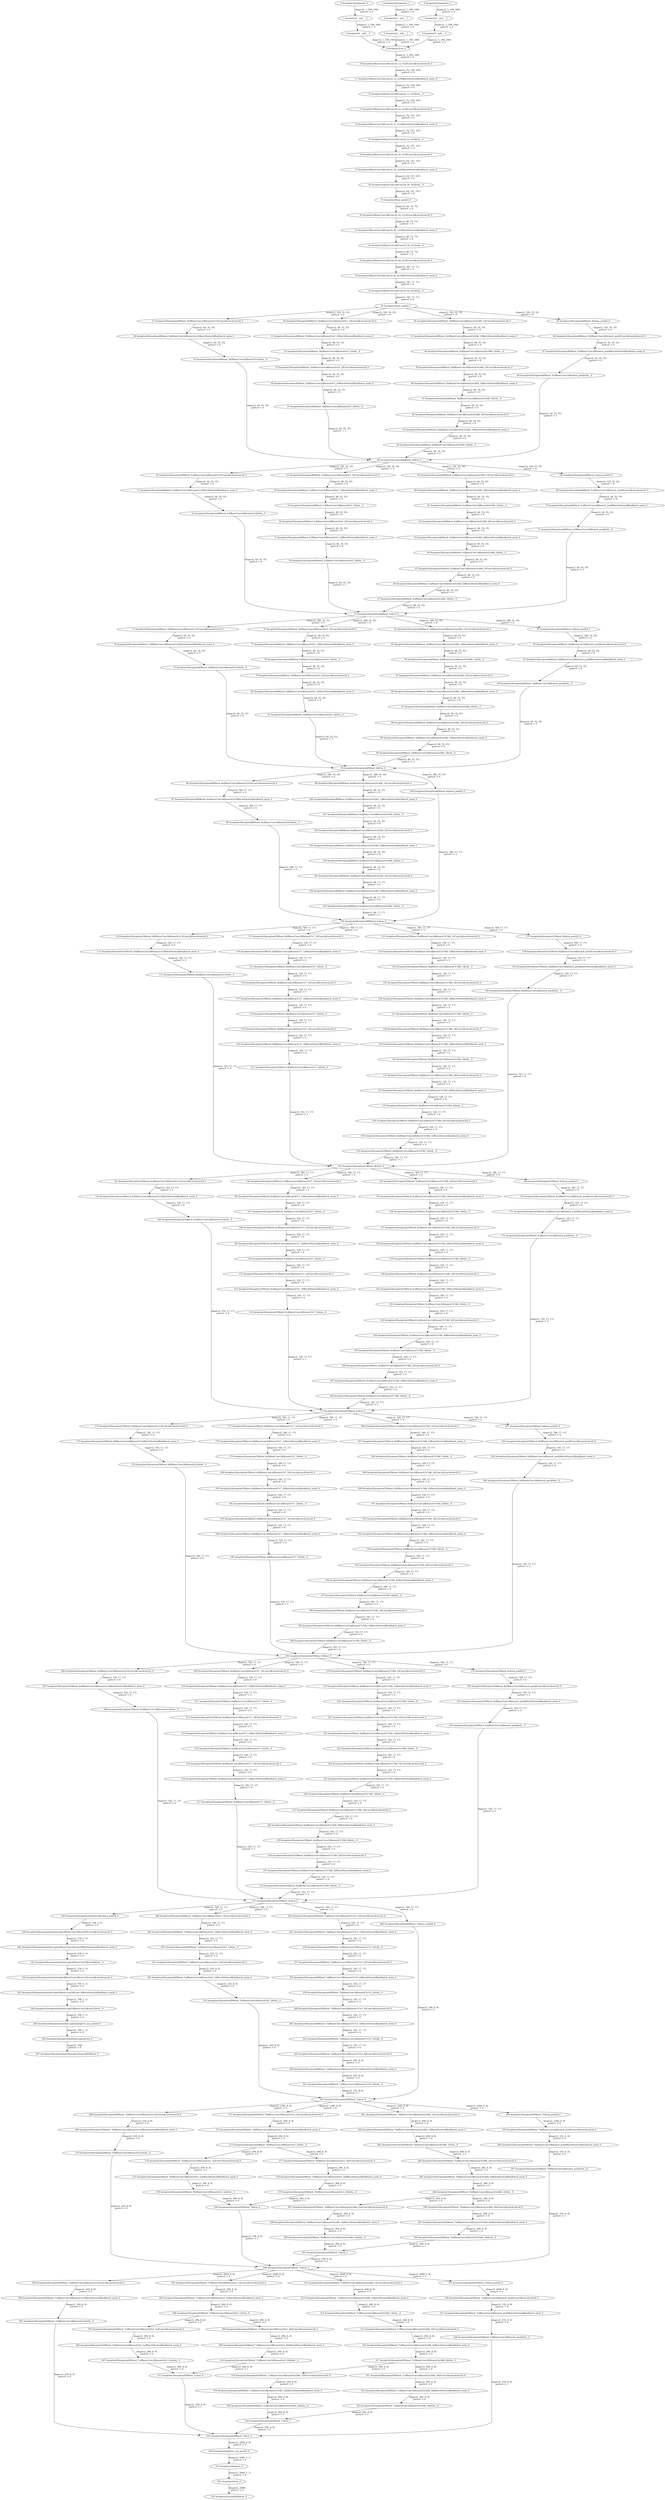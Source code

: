 strict digraph  {
"0 Inception3/unsqueeze_0" [id=0, type=unsqueeze];
"1 Inception3/__mul___0" [id=1, type=__mul__];
"2 Inception3/__add___0" [id=2, type=__add__];
"3 Inception3/unsqueeze_1" [id=3, type=unsqueeze];
"4 Inception3/__mul___1" [id=4, type=__mul__];
"5 Inception3/__add___1" [id=5, type=__add__];
"6 Inception3/unsqueeze_2" [id=6, type=unsqueeze];
"7 Inception3/__mul___2" [id=7, type=__mul__];
"8 Inception3/__add___2" [id=8, type=__add__];
"9 Inception3/cat_0" [id=9, type=cat];
"10 Inception3/BasicConv2d[Conv2d_1a_3x3]/Conv2d[conv]/conv2d_0" [id=10, type=conv2d];
"11 Inception3/BasicConv2d[Conv2d_1a_3x3]/BatchNorm2d[bn]/batch_norm_0" [id=11, type=batch_norm];
"12 Inception3/BasicConv2d[Conv2d_1a_3x3]/relu__0" [id=12, type=relu_];
"13 Inception3/BasicConv2d[Conv2d_2a_3x3]/Conv2d[conv]/conv2d_0" [id=13, type=conv2d];
"14 Inception3/BasicConv2d[Conv2d_2a_3x3]/BatchNorm2d[bn]/batch_norm_0" [id=14, type=batch_norm];
"15 Inception3/BasicConv2d[Conv2d_2a_3x3]/relu__0" [id=15, type=relu_];
"16 Inception3/BasicConv2d[Conv2d_2b_3x3]/Conv2d[conv]/conv2d_0" [id=16, type=conv2d];
"17 Inception3/BasicConv2d[Conv2d_2b_3x3]/BatchNorm2d[bn]/batch_norm_0" [id=17, type=batch_norm];
"18 Inception3/BasicConv2d[Conv2d_2b_3x3]/relu__0" [id=18, type=relu_];
"19 Inception3/max_pool2d_0" [id=19, type=max_pool2d];
"20 Inception3/BasicConv2d[Conv2d_3b_1x1]/Conv2d[conv]/conv2d_0" [id=20, type=conv2d];
"21 Inception3/BasicConv2d[Conv2d_3b_1x1]/BatchNorm2d[bn]/batch_norm_0" [id=21, type=batch_norm];
"22 Inception3/BasicConv2d[Conv2d_3b_1x1]/relu__0" [id=22, type=relu_];
"23 Inception3/BasicConv2d[Conv2d_4a_3x3]/Conv2d[conv]/conv2d_0" [id=23, type=conv2d];
"24 Inception3/BasicConv2d[Conv2d_4a_3x3]/BatchNorm2d[bn]/batch_norm_0" [id=24, type=batch_norm];
"25 Inception3/BasicConv2d[Conv2d_4a_3x3]/relu__0" [id=25, type=relu_];
"26 Inception3/max_pool2d_1" [id=26, type=max_pool2d];
"27 Inception3/InceptionA[Mixed_5b]/BasicConv2d[branch1x1]/Conv2d[conv]/conv2d_0" [id=27, type=conv2d];
"28 Inception3/InceptionA[Mixed_5b]/BasicConv2d[branch1x1]/BatchNorm2d[bn]/batch_norm_0" [id=28, type=batch_norm];
"29 Inception3/InceptionA[Mixed_5b]/BasicConv2d[branch1x1]/relu__0" [id=29, type=relu_];
"30 Inception3/InceptionA[Mixed_5b]/BasicConv2d[branch5x5_1]/Conv2d[conv]/conv2d_0" [id=30, type=conv2d];
"31 Inception3/InceptionA[Mixed_5b]/BasicConv2d[branch5x5_1]/BatchNorm2d[bn]/batch_norm_0" [id=31, type=batch_norm];
"32 Inception3/InceptionA[Mixed_5b]/BasicConv2d[branch5x5_1]/relu__0" [id=32, type=relu_];
"33 Inception3/InceptionA[Mixed_5b]/BasicConv2d[branch5x5_2]/Conv2d[conv]/conv2d_0" [id=33, type=conv2d];
"34 Inception3/InceptionA[Mixed_5b]/BasicConv2d[branch5x5_2]/BatchNorm2d[bn]/batch_norm_0" [id=34, type=batch_norm];
"35 Inception3/InceptionA[Mixed_5b]/BasicConv2d[branch5x5_2]/relu__0" [id=35, type=relu_];
"36 Inception3/InceptionA[Mixed_5b]/BasicConv2d[branch3x3dbl_1]/Conv2d[conv]/conv2d_0" [id=36, type=conv2d];
"37 Inception3/InceptionA[Mixed_5b]/BasicConv2d[branch3x3dbl_1]/BatchNorm2d[bn]/batch_norm_0" [id=37, type=batch_norm];
"38 Inception3/InceptionA[Mixed_5b]/BasicConv2d[branch3x3dbl_1]/relu__0" [id=38, type=relu_];
"39 Inception3/InceptionA[Mixed_5b]/BasicConv2d[branch3x3dbl_2]/Conv2d[conv]/conv2d_0" [id=39, type=conv2d];
"40 Inception3/InceptionA[Mixed_5b]/BasicConv2d[branch3x3dbl_2]/BatchNorm2d[bn]/batch_norm_0" [id=40, type=batch_norm];
"41 Inception3/InceptionA[Mixed_5b]/BasicConv2d[branch3x3dbl_2]/relu__0" [id=41, type=relu_];
"42 Inception3/InceptionA[Mixed_5b]/BasicConv2d[branch3x3dbl_3]/Conv2d[conv]/conv2d_0" [id=42, type=conv2d];
"43 Inception3/InceptionA[Mixed_5b]/BasicConv2d[branch3x3dbl_3]/BatchNorm2d[bn]/batch_norm_0" [id=43, type=batch_norm];
"44 Inception3/InceptionA[Mixed_5b]/BasicConv2d[branch3x3dbl_3]/relu__0" [id=44, type=relu_];
"45 Inception3/InceptionA[Mixed_5b]/avg_pool2d_0" [id=45, type=avg_pool2d];
"46 Inception3/InceptionA[Mixed_5b]/BasicConv2d[branch_pool]/Conv2d[conv]/conv2d_0" [id=46, type=conv2d];
"47 Inception3/InceptionA[Mixed_5b]/BasicConv2d[branch_pool]/BatchNorm2d[bn]/batch_norm_0" [id=47, type=batch_norm];
"48 Inception3/InceptionA[Mixed_5b]/BasicConv2d[branch_pool]/relu__0" [id=48, type=relu_];
"49 Inception3/InceptionA[Mixed_5b]/cat_0" [id=49, type=cat];
"50 Inception3/InceptionA[Mixed_5c]/BasicConv2d[branch1x1]/Conv2d[conv]/conv2d_0" [id=50, type=conv2d];
"51 Inception3/InceptionA[Mixed_5c]/BasicConv2d[branch1x1]/BatchNorm2d[bn]/batch_norm_0" [id=51, type=batch_norm];
"52 Inception3/InceptionA[Mixed_5c]/BasicConv2d[branch1x1]/relu__0" [id=52, type=relu_];
"53 Inception3/InceptionA[Mixed_5c]/BasicConv2d[branch5x5_1]/Conv2d[conv]/conv2d_0" [id=53, type=conv2d];
"54 Inception3/InceptionA[Mixed_5c]/BasicConv2d[branch5x5_1]/BatchNorm2d[bn]/batch_norm_0" [id=54, type=batch_norm];
"55 Inception3/InceptionA[Mixed_5c]/BasicConv2d[branch5x5_1]/relu__0" [id=55, type=relu_];
"56 Inception3/InceptionA[Mixed_5c]/BasicConv2d[branch5x5_2]/Conv2d[conv]/conv2d_0" [id=56, type=conv2d];
"57 Inception3/InceptionA[Mixed_5c]/BasicConv2d[branch5x5_2]/BatchNorm2d[bn]/batch_norm_0" [id=57, type=batch_norm];
"58 Inception3/InceptionA[Mixed_5c]/BasicConv2d[branch5x5_2]/relu__0" [id=58, type=relu_];
"59 Inception3/InceptionA[Mixed_5c]/BasicConv2d[branch3x3dbl_1]/Conv2d[conv]/conv2d_0" [id=59, type=conv2d];
"60 Inception3/InceptionA[Mixed_5c]/BasicConv2d[branch3x3dbl_1]/BatchNorm2d[bn]/batch_norm_0" [id=60, type=batch_norm];
"61 Inception3/InceptionA[Mixed_5c]/BasicConv2d[branch3x3dbl_1]/relu__0" [id=61, type=relu_];
"62 Inception3/InceptionA[Mixed_5c]/BasicConv2d[branch3x3dbl_2]/Conv2d[conv]/conv2d_0" [id=62, type=conv2d];
"63 Inception3/InceptionA[Mixed_5c]/BasicConv2d[branch3x3dbl_2]/BatchNorm2d[bn]/batch_norm_0" [id=63, type=batch_norm];
"64 Inception3/InceptionA[Mixed_5c]/BasicConv2d[branch3x3dbl_2]/relu__0" [id=64, type=relu_];
"65 Inception3/InceptionA[Mixed_5c]/BasicConv2d[branch3x3dbl_3]/Conv2d[conv]/conv2d_0" [id=65, type=conv2d];
"66 Inception3/InceptionA[Mixed_5c]/BasicConv2d[branch3x3dbl_3]/BatchNorm2d[bn]/batch_norm_0" [id=66, type=batch_norm];
"67 Inception3/InceptionA[Mixed_5c]/BasicConv2d[branch3x3dbl_3]/relu__0" [id=67, type=relu_];
"68 Inception3/InceptionA[Mixed_5c]/avg_pool2d_0" [id=68, type=avg_pool2d];
"69 Inception3/InceptionA[Mixed_5c]/BasicConv2d[branch_pool]/Conv2d[conv]/conv2d_0" [id=69, type=conv2d];
"70 Inception3/InceptionA[Mixed_5c]/BasicConv2d[branch_pool]/BatchNorm2d[bn]/batch_norm_0" [id=70, type=batch_norm];
"71 Inception3/InceptionA[Mixed_5c]/BasicConv2d[branch_pool]/relu__0" [id=71, type=relu_];
"72 Inception3/InceptionA[Mixed_5c]/cat_0" [id=72, type=cat];
"73 Inception3/InceptionA[Mixed_5d]/BasicConv2d[branch1x1]/Conv2d[conv]/conv2d_0" [id=73, type=conv2d];
"74 Inception3/InceptionA[Mixed_5d]/BasicConv2d[branch1x1]/BatchNorm2d[bn]/batch_norm_0" [id=74, type=batch_norm];
"75 Inception3/InceptionA[Mixed_5d]/BasicConv2d[branch1x1]/relu__0" [id=75, type=relu_];
"76 Inception3/InceptionA[Mixed_5d]/BasicConv2d[branch5x5_1]/Conv2d[conv]/conv2d_0" [id=76, type=conv2d];
"77 Inception3/InceptionA[Mixed_5d]/BasicConv2d[branch5x5_1]/BatchNorm2d[bn]/batch_norm_0" [id=77, type=batch_norm];
"78 Inception3/InceptionA[Mixed_5d]/BasicConv2d[branch5x5_1]/relu__0" [id=78, type=relu_];
"79 Inception3/InceptionA[Mixed_5d]/BasicConv2d[branch5x5_2]/Conv2d[conv]/conv2d_0" [id=79, type=conv2d];
"80 Inception3/InceptionA[Mixed_5d]/BasicConv2d[branch5x5_2]/BatchNorm2d[bn]/batch_norm_0" [id=80, type=batch_norm];
"81 Inception3/InceptionA[Mixed_5d]/BasicConv2d[branch5x5_2]/relu__0" [id=81, type=relu_];
"82 Inception3/InceptionA[Mixed_5d]/BasicConv2d[branch3x3dbl_1]/Conv2d[conv]/conv2d_0" [id=82, type=conv2d];
"83 Inception3/InceptionA[Mixed_5d]/BasicConv2d[branch3x3dbl_1]/BatchNorm2d[bn]/batch_norm_0" [id=83, type=batch_norm];
"84 Inception3/InceptionA[Mixed_5d]/BasicConv2d[branch3x3dbl_1]/relu__0" [id=84, type=relu_];
"85 Inception3/InceptionA[Mixed_5d]/BasicConv2d[branch3x3dbl_2]/Conv2d[conv]/conv2d_0" [id=85, type=conv2d];
"86 Inception3/InceptionA[Mixed_5d]/BasicConv2d[branch3x3dbl_2]/BatchNorm2d[bn]/batch_norm_0" [id=86, type=batch_norm];
"87 Inception3/InceptionA[Mixed_5d]/BasicConv2d[branch3x3dbl_2]/relu__0" [id=87, type=relu_];
"88 Inception3/InceptionA[Mixed_5d]/BasicConv2d[branch3x3dbl_3]/Conv2d[conv]/conv2d_0" [id=88, type=conv2d];
"89 Inception3/InceptionA[Mixed_5d]/BasicConv2d[branch3x3dbl_3]/BatchNorm2d[bn]/batch_norm_0" [id=89, type=batch_norm];
"90 Inception3/InceptionA[Mixed_5d]/BasicConv2d[branch3x3dbl_3]/relu__0" [id=90, type=relu_];
"91 Inception3/InceptionA[Mixed_5d]/avg_pool2d_0" [id=91, type=avg_pool2d];
"92 Inception3/InceptionA[Mixed_5d]/BasicConv2d[branch_pool]/Conv2d[conv]/conv2d_0" [id=92, type=conv2d];
"93 Inception3/InceptionA[Mixed_5d]/BasicConv2d[branch_pool]/BatchNorm2d[bn]/batch_norm_0" [id=93, type=batch_norm];
"94 Inception3/InceptionA[Mixed_5d]/BasicConv2d[branch_pool]/relu__0" [id=94, type=relu_];
"95 Inception3/InceptionA[Mixed_5d]/cat_0" [id=95, type=cat];
"96 Inception3/InceptionB[Mixed_6a]/BasicConv2d[branch3x3]/Conv2d[conv]/conv2d_0" [id=96, type=conv2d];
"97 Inception3/InceptionB[Mixed_6a]/BasicConv2d[branch3x3]/BatchNorm2d[bn]/batch_norm_0" [id=97, type=batch_norm];
"98 Inception3/InceptionB[Mixed_6a]/BasicConv2d[branch3x3]/relu__0" [id=98, type=relu_];
"99 Inception3/InceptionB[Mixed_6a]/BasicConv2d[branch3x3dbl_1]/Conv2d[conv]/conv2d_0" [id=99, type=conv2d];
"100 Inception3/InceptionB[Mixed_6a]/BasicConv2d[branch3x3dbl_1]/BatchNorm2d[bn]/batch_norm_0" [id=100, type=batch_norm];
"101 Inception3/InceptionB[Mixed_6a]/BasicConv2d[branch3x3dbl_1]/relu__0" [id=101, type=relu_];
"102 Inception3/InceptionB[Mixed_6a]/BasicConv2d[branch3x3dbl_2]/Conv2d[conv]/conv2d_0" [id=102, type=conv2d];
"103 Inception3/InceptionB[Mixed_6a]/BasicConv2d[branch3x3dbl_2]/BatchNorm2d[bn]/batch_norm_0" [id=103, type=batch_norm];
"104 Inception3/InceptionB[Mixed_6a]/BasicConv2d[branch3x3dbl_2]/relu__0" [id=104, type=relu_];
"105 Inception3/InceptionB[Mixed_6a]/BasicConv2d[branch3x3dbl_3]/Conv2d[conv]/conv2d_0" [id=105, type=conv2d];
"106 Inception3/InceptionB[Mixed_6a]/BasicConv2d[branch3x3dbl_3]/BatchNorm2d[bn]/batch_norm_0" [id=106, type=batch_norm];
"107 Inception3/InceptionB[Mixed_6a]/BasicConv2d[branch3x3dbl_3]/relu__0" [id=107, type=relu_];
"108 Inception3/InceptionB[Mixed_6a]/max_pool2d_0" [id=108, type=max_pool2d];
"109 Inception3/InceptionB[Mixed_6a]/cat_0" [id=109, type=cat];
"110 Inception3/InceptionC[Mixed_6b]/BasicConv2d[branch1x1]/Conv2d[conv]/conv2d_0" [id=110, type=conv2d];
"111 Inception3/InceptionC[Mixed_6b]/BasicConv2d[branch1x1]/BatchNorm2d[bn]/batch_norm_0" [id=111, type=batch_norm];
"112 Inception3/InceptionC[Mixed_6b]/BasicConv2d[branch1x1]/relu__0" [id=112, type=relu_];
"113 Inception3/InceptionC[Mixed_6b]/BasicConv2d[branch7x7_1]/Conv2d[conv]/conv2d_0" [id=113, type=conv2d];
"114 Inception3/InceptionC[Mixed_6b]/BasicConv2d[branch7x7_1]/BatchNorm2d[bn]/batch_norm_0" [id=114, type=batch_norm];
"115 Inception3/InceptionC[Mixed_6b]/BasicConv2d[branch7x7_1]/relu__0" [id=115, type=relu_];
"116 Inception3/InceptionC[Mixed_6b]/BasicConv2d[branch7x7_2]/Conv2d[conv]/conv2d_0" [id=116, type=conv2d];
"117 Inception3/InceptionC[Mixed_6b]/BasicConv2d[branch7x7_2]/BatchNorm2d[bn]/batch_norm_0" [id=117, type=batch_norm];
"118 Inception3/InceptionC[Mixed_6b]/BasicConv2d[branch7x7_2]/relu__0" [id=118, type=relu_];
"119 Inception3/InceptionC[Mixed_6b]/BasicConv2d[branch7x7_3]/Conv2d[conv]/conv2d_0" [id=119, type=conv2d];
"120 Inception3/InceptionC[Mixed_6b]/BasicConv2d[branch7x7_3]/BatchNorm2d[bn]/batch_norm_0" [id=120, type=batch_norm];
"121 Inception3/InceptionC[Mixed_6b]/BasicConv2d[branch7x7_3]/relu__0" [id=121, type=relu_];
"122 Inception3/InceptionC[Mixed_6b]/BasicConv2d[branch7x7dbl_1]/Conv2d[conv]/conv2d_0" [id=122, type=conv2d];
"123 Inception3/InceptionC[Mixed_6b]/BasicConv2d[branch7x7dbl_1]/BatchNorm2d[bn]/batch_norm_0" [id=123, type=batch_norm];
"124 Inception3/InceptionC[Mixed_6b]/BasicConv2d[branch7x7dbl_1]/relu__0" [id=124, type=relu_];
"125 Inception3/InceptionC[Mixed_6b]/BasicConv2d[branch7x7dbl_2]/Conv2d[conv]/conv2d_0" [id=125, type=conv2d];
"126 Inception3/InceptionC[Mixed_6b]/BasicConv2d[branch7x7dbl_2]/BatchNorm2d[bn]/batch_norm_0" [id=126, type=batch_norm];
"127 Inception3/InceptionC[Mixed_6b]/BasicConv2d[branch7x7dbl_2]/relu__0" [id=127, type=relu_];
"128 Inception3/InceptionC[Mixed_6b]/BasicConv2d[branch7x7dbl_3]/Conv2d[conv]/conv2d_0" [id=128, type=conv2d];
"129 Inception3/InceptionC[Mixed_6b]/BasicConv2d[branch7x7dbl_3]/BatchNorm2d[bn]/batch_norm_0" [id=129, type=batch_norm];
"130 Inception3/InceptionC[Mixed_6b]/BasicConv2d[branch7x7dbl_3]/relu__0" [id=130, type=relu_];
"131 Inception3/InceptionC[Mixed_6b]/BasicConv2d[branch7x7dbl_4]/Conv2d[conv]/conv2d_0" [id=131, type=conv2d];
"132 Inception3/InceptionC[Mixed_6b]/BasicConv2d[branch7x7dbl_4]/BatchNorm2d[bn]/batch_norm_0" [id=132, type=batch_norm];
"133 Inception3/InceptionC[Mixed_6b]/BasicConv2d[branch7x7dbl_4]/relu__0" [id=133, type=relu_];
"134 Inception3/InceptionC[Mixed_6b]/BasicConv2d[branch7x7dbl_5]/Conv2d[conv]/conv2d_0" [id=134, type=conv2d];
"135 Inception3/InceptionC[Mixed_6b]/BasicConv2d[branch7x7dbl_5]/BatchNorm2d[bn]/batch_norm_0" [id=135, type=batch_norm];
"136 Inception3/InceptionC[Mixed_6b]/BasicConv2d[branch7x7dbl_5]/relu__0" [id=136, type=relu_];
"137 Inception3/InceptionC[Mixed_6b]/avg_pool2d_0" [id=137, type=avg_pool2d];
"138 Inception3/InceptionC[Mixed_6b]/BasicConv2d[branch_pool]/Conv2d[conv]/conv2d_0" [id=138, type=conv2d];
"139 Inception3/InceptionC[Mixed_6b]/BasicConv2d[branch_pool]/BatchNorm2d[bn]/batch_norm_0" [id=139, type=batch_norm];
"140 Inception3/InceptionC[Mixed_6b]/BasicConv2d[branch_pool]/relu__0" [id=140, type=relu_];
"141 Inception3/InceptionC[Mixed_6b]/cat_0" [id=141, type=cat];
"142 Inception3/InceptionC[Mixed_6c]/BasicConv2d[branch1x1]/Conv2d[conv]/conv2d_0" [id=142, type=conv2d];
"143 Inception3/InceptionC[Mixed_6c]/BasicConv2d[branch1x1]/BatchNorm2d[bn]/batch_norm_0" [id=143, type=batch_norm];
"144 Inception3/InceptionC[Mixed_6c]/BasicConv2d[branch1x1]/relu__0" [id=144, type=relu_];
"145 Inception3/InceptionC[Mixed_6c]/BasicConv2d[branch7x7_1]/Conv2d[conv]/conv2d_0" [id=145, type=conv2d];
"146 Inception3/InceptionC[Mixed_6c]/BasicConv2d[branch7x7_1]/BatchNorm2d[bn]/batch_norm_0" [id=146, type=batch_norm];
"147 Inception3/InceptionC[Mixed_6c]/BasicConv2d[branch7x7_1]/relu__0" [id=147, type=relu_];
"148 Inception3/InceptionC[Mixed_6c]/BasicConv2d[branch7x7_2]/Conv2d[conv]/conv2d_0" [id=148, type=conv2d];
"149 Inception3/InceptionC[Mixed_6c]/BasicConv2d[branch7x7_2]/BatchNorm2d[bn]/batch_norm_0" [id=149, type=batch_norm];
"150 Inception3/InceptionC[Mixed_6c]/BasicConv2d[branch7x7_2]/relu__0" [id=150, type=relu_];
"151 Inception3/InceptionC[Mixed_6c]/BasicConv2d[branch7x7_3]/Conv2d[conv]/conv2d_0" [id=151, type=conv2d];
"152 Inception3/InceptionC[Mixed_6c]/BasicConv2d[branch7x7_3]/BatchNorm2d[bn]/batch_norm_0" [id=152, type=batch_norm];
"153 Inception3/InceptionC[Mixed_6c]/BasicConv2d[branch7x7_3]/relu__0" [id=153, type=relu_];
"154 Inception3/InceptionC[Mixed_6c]/BasicConv2d[branch7x7dbl_1]/Conv2d[conv]/conv2d_0" [id=154, type=conv2d];
"155 Inception3/InceptionC[Mixed_6c]/BasicConv2d[branch7x7dbl_1]/BatchNorm2d[bn]/batch_norm_0" [id=155, type=batch_norm];
"156 Inception3/InceptionC[Mixed_6c]/BasicConv2d[branch7x7dbl_1]/relu__0" [id=156, type=relu_];
"157 Inception3/InceptionC[Mixed_6c]/BasicConv2d[branch7x7dbl_2]/Conv2d[conv]/conv2d_0" [id=157, type=conv2d];
"158 Inception3/InceptionC[Mixed_6c]/BasicConv2d[branch7x7dbl_2]/BatchNorm2d[bn]/batch_norm_0" [id=158, type=batch_norm];
"159 Inception3/InceptionC[Mixed_6c]/BasicConv2d[branch7x7dbl_2]/relu__0" [id=159, type=relu_];
"160 Inception3/InceptionC[Mixed_6c]/BasicConv2d[branch7x7dbl_3]/Conv2d[conv]/conv2d_0" [id=160, type=conv2d];
"161 Inception3/InceptionC[Mixed_6c]/BasicConv2d[branch7x7dbl_3]/BatchNorm2d[bn]/batch_norm_0" [id=161, type=batch_norm];
"162 Inception3/InceptionC[Mixed_6c]/BasicConv2d[branch7x7dbl_3]/relu__0" [id=162, type=relu_];
"163 Inception3/InceptionC[Mixed_6c]/BasicConv2d[branch7x7dbl_4]/Conv2d[conv]/conv2d_0" [id=163, type=conv2d];
"164 Inception3/InceptionC[Mixed_6c]/BasicConv2d[branch7x7dbl_4]/BatchNorm2d[bn]/batch_norm_0" [id=164, type=batch_norm];
"165 Inception3/InceptionC[Mixed_6c]/BasicConv2d[branch7x7dbl_4]/relu__0" [id=165, type=relu_];
"166 Inception3/InceptionC[Mixed_6c]/BasicConv2d[branch7x7dbl_5]/Conv2d[conv]/conv2d_0" [id=166, type=conv2d];
"167 Inception3/InceptionC[Mixed_6c]/BasicConv2d[branch7x7dbl_5]/BatchNorm2d[bn]/batch_norm_0" [id=167, type=batch_norm];
"168 Inception3/InceptionC[Mixed_6c]/BasicConv2d[branch7x7dbl_5]/relu__0" [id=168, type=relu_];
"169 Inception3/InceptionC[Mixed_6c]/avg_pool2d_0" [id=169, type=avg_pool2d];
"170 Inception3/InceptionC[Mixed_6c]/BasicConv2d[branch_pool]/Conv2d[conv]/conv2d_0" [id=170, type=conv2d];
"171 Inception3/InceptionC[Mixed_6c]/BasicConv2d[branch_pool]/BatchNorm2d[bn]/batch_norm_0" [id=171, type=batch_norm];
"172 Inception3/InceptionC[Mixed_6c]/BasicConv2d[branch_pool]/relu__0" [id=172, type=relu_];
"173 Inception3/InceptionC[Mixed_6c]/cat_0" [id=173, type=cat];
"174 Inception3/InceptionC[Mixed_6d]/BasicConv2d[branch1x1]/Conv2d[conv]/conv2d_0" [id=174, type=conv2d];
"175 Inception3/InceptionC[Mixed_6d]/BasicConv2d[branch1x1]/BatchNorm2d[bn]/batch_norm_0" [id=175, type=batch_norm];
"176 Inception3/InceptionC[Mixed_6d]/BasicConv2d[branch1x1]/relu__0" [id=176, type=relu_];
"177 Inception3/InceptionC[Mixed_6d]/BasicConv2d[branch7x7_1]/Conv2d[conv]/conv2d_0" [id=177, type=conv2d];
"178 Inception3/InceptionC[Mixed_6d]/BasicConv2d[branch7x7_1]/BatchNorm2d[bn]/batch_norm_0" [id=178, type=batch_norm];
"179 Inception3/InceptionC[Mixed_6d]/BasicConv2d[branch7x7_1]/relu__0" [id=179, type=relu_];
"180 Inception3/InceptionC[Mixed_6d]/BasicConv2d[branch7x7_2]/Conv2d[conv]/conv2d_0" [id=180, type=conv2d];
"181 Inception3/InceptionC[Mixed_6d]/BasicConv2d[branch7x7_2]/BatchNorm2d[bn]/batch_norm_0" [id=181, type=batch_norm];
"182 Inception3/InceptionC[Mixed_6d]/BasicConv2d[branch7x7_2]/relu__0" [id=182, type=relu_];
"183 Inception3/InceptionC[Mixed_6d]/BasicConv2d[branch7x7_3]/Conv2d[conv]/conv2d_0" [id=183, type=conv2d];
"184 Inception3/InceptionC[Mixed_6d]/BasicConv2d[branch7x7_3]/BatchNorm2d[bn]/batch_norm_0" [id=184, type=batch_norm];
"185 Inception3/InceptionC[Mixed_6d]/BasicConv2d[branch7x7_3]/relu__0" [id=185, type=relu_];
"186 Inception3/InceptionC[Mixed_6d]/BasicConv2d[branch7x7dbl_1]/Conv2d[conv]/conv2d_0" [id=186, type=conv2d];
"187 Inception3/InceptionC[Mixed_6d]/BasicConv2d[branch7x7dbl_1]/BatchNorm2d[bn]/batch_norm_0" [id=187, type=batch_norm];
"188 Inception3/InceptionC[Mixed_6d]/BasicConv2d[branch7x7dbl_1]/relu__0" [id=188, type=relu_];
"189 Inception3/InceptionC[Mixed_6d]/BasicConv2d[branch7x7dbl_2]/Conv2d[conv]/conv2d_0" [id=189, type=conv2d];
"190 Inception3/InceptionC[Mixed_6d]/BasicConv2d[branch7x7dbl_2]/BatchNorm2d[bn]/batch_norm_0" [id=190, type=batch_norm];
"191 Inception3/InceptionC[Mixed_6d]/BasicConv2d[branch7x7dbl_2]/relu__0" [id=191, type=relu_];
"192 Inception3/InceptionC[Mixed_6d]/BasicConv2d[branch7x7dbl_3]/Conv2d[conv]/conv2d_0" [id=192, type=conv2d];
"193 Inception3/InceptionC[Mixed_6d]/BasicConv2d[branch7x7dbl_3]/BatchNorm2d[bn]/batch_norm_0" [id=193, type=batch_norm];
"194 Inception3/InceptionC[Mixed_6d]/BasicConv2d[branch7x7dbl_3]/relu__0" [id=194, type=relu_];
"195 Inception3/InceptionC[Mixed_6d]/BasicConv2d[branch7x7dbl_4]/Conv2d[conv]/conv2d_0" [id=195, type=conv2d];
"196 Inception3/InceptionC[Mixed_6d]/BasicConv2d[branch7x7dbl_4]/BatchNorm2d[bn]/batch_norm_0" [id=196, type=batch_norm];
"197 Inception3/InceptionC[Mixed_6d]/BasicConv2d[branch7x7dbl_4]/relu__0" [id=197, type=relu_];
"198 Inception3/InceptionC[Mixed_6d]/BasicConv2d[branch7x7dbl_5]/Conv2d[conv]/conv2d_0" [id=198, type=conv2d];
"199 Inception3/InceptionC[Mixed_6d]/BasicConv2d[branch7x7dbl_5]/BatchNorm2d[bn]/batch_norm_0" [id=199, type=batch_norm];
"200 Inception3/InceptionC[Mixed_6d]/BasicConv2d[branch7x7dbl_5]/relu__0" [id=200, type=relu_];
"201 Inception3/InceptionC[Mixed_6d]/avg_pool2d_0" [id=201, type=avg_pool2d];
"202 Inception3/InceptionC[Mixed_6d]/BasicConv2d[branch_pool]/Conv2d[conv]/conv2d_0" [id=202, type=conv2d];
"203 Inception3/InceptionC[Mixed_6d]/BasicConv2d[branch_pool]/BatchNorm2d[bn]/batch_norm_0" [id=203, type=batch_norm];
"204 Inception3/InceptionC[Mixed_6d]/BasicConv2d[branch_pool]/relu__0" [id=204, type=relu_];
"205 Inception3/InceptionC[Mixed_6d]/cat_0" [id=205, type=cat];
"206 Inception3/InceptionC[Mixed_6e]/BasicConv2d[branch1x1]/Conv2d[conv]/conv2d_0" [id=206, type=conv2d];
"207 Inception3/InceptionC[Mixed_6e]/BasicConv2d[branch1x1]/BatchNorm2d[bn]/batch_norm_0" [id=207, type=batch_norm];
"208 Inception3/InceptionC[Mixed_6e]/BasicConv2d[branch1x1]/relu__0" [id=208, type=relu_];
"209 Inception3/InceptionC[Mixed_6e]/BasicConv2d[branch7x7_1]/Conv2d[conv]/conv2d_0" [id=209, type=conv2d];
"210 Inception3/InceptionC[Mixed_6e]/BasicConv2d[branch7x7_1]/BatchNorm2d[bn]/batch_norm_0" [id=210, type=batch_norm];
"211 Inception3/InceptionC[Mixed_6e]/BasicConv2d[branch7x7_1]/relu__0" [id=211, type=relu_];
"212 Inception3/InceptionC[Mixed_6e]/BasicConv2d[branch7x7_2]/Conv2d[conv]/conv2d_0" [id=212, type=conv2d];
"213 Inception3/InceptionC[Mixed_6e]/BasicConv2d[branch7x7_2]/BatchNorm2d[bn]/batch_norm_0" [id=213, type=batch_norm];
"214 Inception3/InceptionC[Mixed_6e]/BasicConv2d[branch7x7_2]/relu__0" [id=214, type=relu_];
"215 Inception3/InceptionC[Mixed_6e]/BasicConv2d[branch7x7_3]/Conv2d[conv]/conv2d_0" [id=215, type=conv2d];
"216 Inception3/InceptionC[Mixed_6e]/BasicConv2d[branch7x7_3]/BatchNorm2d[bn]/batch_norm_0" [id=216, type=batch_norm];
"217 Inception3/InceptionC[Mixed_6e]/BasicConv2d[branch7x7_3]/relu__0" [id=217, type=relu_];
"218 Inception3/InceptionC[Mixed_6e]/BasicConv2d[branch7x7dbl_1]/Conv2d[conv]/conv2d_0" [id=218, type=conv2d];
"219 Inception3/InceptionC[Mixed_6e]/BasicConv2d[branch7x7dbl_1]/BatchNorm2d[bn]/batch_norm_0" [id=219, type=batch_norm];
"220 Inception3/InceptionC[Mixed_6e]/BasicConv2d[branch7x7dbl_1]/relu__0" [id=220, type=relu_];
"221 Inception3/InceptionC[Mixed_6e]/BasicConv2d[branch7x7dbl_2]/Conv2d[conv]/conv2d_0" [id=221, type=conv2d];
"222 Inception3/InceptionC[Mixed_6e]/BasicConv2d[branch7x7dbl_2]/BatchNorm2d[bn]/batch_norm_0" [id=222, type=batch_norm];
"223 Inception3/InceptionC[Mixed_6e]/BasicConv2d[branch7x7dbl_2]/relu__0" [id=223, type=relu_];
"224 Inception3/InceptionC[Mixed_6e]/BasicConv2d[branch7x7dbl_3]/Conv2d[conv]/conv2d_0" [id=224, type=conv2d];
"225 Inception3/InceptionC[Mixed_6e]/BasicConv2d[branch7x7dbl_3]/BatchNorm2d[bn]/batch_norm_0" [id=225, type=batch_norm];
"226 Inception3/InceptionC[Mixed_6e]/BasicConv2d[branch7x7dbl_3]/relu__0" [id=226, type=relu_];
"227 Inception3/InceptionC[Mixed_6e]/BasicConv2d[branch7x7dbl_4]/Conv2d[conv]/conv2d_0" [id=227, type=conv2d];
"228 Inception3/InceptionC[Mixed_6e]/BasicConv2d[branch7x7dbl_4]/BatchNorm2d[bn]/batch_norm_0" [id=228, type=batch_norm];
"229 Inception3/InceptionC[Mixed_6e]/BasicConv2d[branch7x7dbl_4]/relu__0" [id=229, type=relu_];
"230 Inception3/InceptionC[Mixed_6e]/BasicConv2d[branch7x7dbl_5]/Conv2d[conv]/conv2d_0" [id=230, type=conv2d];
"231 Inception3/InceptionC[Mixed_6e]/BasicConv2d[branch7x7dbl_5]/BatchNorm2d[bn]/batch_norm_0" [id=231, type=batch_norm];
"232 Inception3/InceptionC[Mixed_6e]/BasicConv2d[branch7x7dbl_5]/relu__0" [id=232, type=relu_];
"233 Inception3/InceptionC[Mixed_6e]/avg_pool2d_0" [id=233, type=avg_pool2d];
"234 Inception3/InceptionC[Mixed_6e]/BasicConv2d[branch_pool]/Conv2d[conv]/conv2d_0" [id=234, type=conv2d];
"235 Inception3/InceptionC[Mixed_6e]/BasicConv2d[branch_pool]/BatchNorm2d[bn]/batch_norm_0" [id=235, type=batch_norm];
"236 Inception3/InceptionC[Mixed_6e]/BasicConv2d[branch_pool]/relu__0" [id=236, type=relu_];
"237 Inception3/InceptionC[Mixed_6e]/cat_0" [id=237, type=cat];
"238 Inception3/InceptionAux[AuxLogits]/avg_pool2d_0" [id=238, type=avg_pool2d];
"239 Inception3/InceptionAux[AuxLogits]/BasicConv2d[conv0]/Conv2d[conv]/conv2d_0" [id=239, type=conv2d];
"240 Inception3/InceptionAux[AuxLogits]/BasicConv2d[conv0]/BatchNorm2d[bn]/batch_norm_0" [id=240, type=batch_norm];
"241 Inception3/InceptionAux[AuxLogits]/BasicConv2d[conv0]/relu__0" [id=241, type=relu_];
"242 Inception3/InceptionAux[AuxLogits]/BasicConv2d[conv1]/Conv2d[conv]/conv2d_0" [id=242, type=conv2d];
"243 Inception3/InceptionAux[AuxLogits]/BasicConv2d[conv1]/BatchNorm2d[bn]/batch_norm_0" [id=243, type=batch_norm];
"244 Inception3/InceptionAux[AuxLogits]/BasicConv2d[conv1]/relu__0" [id=244, type=relu_];
"245 Inception3/InceptionAux[AuxLogits]/adaptive_avg_pool2d_0" [id=245, type=adaptive_avg_pool2d];
"246 Inception3/InceptionAux[AuxLogits]/view_0" [id=246, type=view];
"247 Inception3/InceptionAux[AuxLogits]/Linear[fc]/linear_0" [id=247, type=linear];
"248 Inception3/InceptionD[Mixed_7a]/BasicConv2d[branch3x3_1]/Conv2d[conv]/conv2d_0" [id=248, type=conv2d];
"249 Inception3/InceptionD[Mixed_7a]/BasicConv2d[branch3x3_1]/BatchNorm2d[bn]/batch_norm_0" [id=249, type=batch_norm];
"250 Inception3/InceptionD[Mixed_7a]/BasicConv2d[branch3x3_1]/relu__0" [id=250, type=relu_];
"251 Inception3/InceptionD[Mixed_7a]/BasicConv2d[branch3x3_2]/Conv2d[conv]/conv2d_0" [id=251, type=conv2d];
"252 Inception3/InceptionD[Mixed_7a]/BasicConv2d[branch3x3_2]/BatchNorm2d[bn]/batch_norm_0" [id=252, type=batch_norm];
"253 Inception3/InceptionD[Mixed_7a]/BasicConv2d[branch3x3_2]/relu__0" [id=253, type=relu_];
"254 Inception3/InceptionD[Mixed_7a]/BasicConv2d[branch7x7x3_1]/Conv2d[conv]/conv2d_0" [id=254, type=conv2d];
"255 Inception3/InceptionD[Mixed_7a]/BasicConv2d[branch7x7x3_1]/BatchNorm2d[bn]/batch_norm_0" [id=255, type=batch_norm];
"256 Inception3/InceptionD[Mixed_7a]/BasicConv2d[branch7x7x3_1]/relu__0" [id=256, type=relu_];
"257 Inception3/InceptionD[Mixed_7a]/BasicConv2d[branch7x7x3_2]/Conv2d[conv]/conv2d_0" [id=257, type=conv2d];
"258 Inception3/InceptionD[Mixed_7a]/BasicConv2d[branch7x7x3_2]/BatchNorm2d[bn]/batch_norm_0" [id=258, type=batch_norm];
"259 Inception3/InceptionD[Mixed_7a]/BasicConv2d[branch7x7x3_2]/relu__0" [id=259, type=relu_];
"260 Inception3/InceptionD[Mixed_7a]/BasicConv2d[branch7x7x3_3]/Conv2d[conv]/conv2d_0" [id=260, type=conv2d];
"261 Inception3/InceptionD[Mixed_7a]/BasicConv2d[branch7x7x3_3]/BatchNorm2d[bn]/batch_norm_0" [id=261, type=batch_norm];
"262 Inception3/InceptionD[Mixed_7a]/BasicConv2d[branch7x7x3_3]/relu__0" [id=262, type=relu_];
"263 Inception3/InceptionD[Mixed_7a]/BasicConv2d[branch7x7x3_4]/Conv2d[conv]/conv2d_0" [id=263, type=conv2d];
"264 Inception3/InceptionD[Mixed_7a]/BasicConv2d[branch7x7x3_4]/BatchNorm2d[bn]/batch_norm_0" [id=264, type=batch_norm];
"265 Inception3/InceptionD[Mixed_7a]/BasicConv2d[branch7x7x3_4]/relu__0" [id=265, type=relu_];
"266 Inception3/InceptionD[Mixed_7a]/max_pool2d_0" [id=266, type=max_pool2d];
"267 Inception3/InceptionD[Mixed_7a]/cat_0" [id=267, type=cat];
"268 Inception3/InceptionE[Mixed_7b]/BasicConv2d[branch1x1]/Conv2d[conv]/conv2d_0" [id=268, type=conv2d];
"269 Inception3/InceptionE[Mixed_7b]/BasicConv2d[branch1x1]/BatchNorm2d[bn]/batch_norm_0" [id=269, type=batch_norm];
"270 Inception3/InceptionE[Mixed_7b]/BasicConv2d[branch1x1]/relu__0" [id=270, type=relu_];
"271 Inception3/InceptionE[Mixed_7b]/BasicConv2d[branch3x3_1]/Conv2d[conv]/conv2d_0" [id=271, type=conv2d];
"272 Inception3/InceptionE[Mixed_7b]/BasicConv2d[branch3x3_1]/BatchNorm2d[bn]/batch_norm_0" [id=272, type=batch_norm];
"273 Inception3/InceptionE[Mixed_7b]/BasicConv2d[branch3x3_1]/relu__0" [id=273, type=relu_];
"274 Inception3/InceptionE[Mixed_7b]/BasicConv2d[branch3x3_2a]/Conv2d[conv]/conv2d_0" [id=274, type=conv2d];
"275 Inception3/InceptionE[Mixed_7b]/BasicConv2d[branch3x3_2a]/BatchNorm2d[bn]/batch_norm_0" [id=275, type=batch_norm];
"276 Inception3/InceptionE[Mixed_7b]/BasicConv2d[branch3x3_2a]/relu__0" [id=276, type=relu_];
"277 Inception3/InceptionE[Mixed_7b]/BasicConv2d[branch3x3_2b]/Conv2d[conv]/conv2d_0" [id=277, type=conv2d];
"278 Inception3/InceptionE[Mixed_7b]/BasicConv2d[branch3x3_2b]/BatchNorm2d[bn]/batch_norm_0" [id=278, type=batch_norm];
"279 Inception3/InceptionE[Mixed_7b]/BasicConv2d[branch3x3_2b]/relu__0" [id=279, type=relu_];
"280 Inception3/InceptionE[Mixed_7b]/cat_0" [id=280, type=cat];
"281 Inception3/InceptionE[Mixed_7b]/BasicConv2d[branch3x3dbl_1]/Conv2d[conv]/conv2d_0" [id=281, type=conv2d];
"282 Inception3/InceptionE[Mixed_7b]/BasicConv2d[branch3x3dbl_1]/BatchNorm2d[bn]/batch_norm_0" [id=282, type=batch_norm];
"283 Inception3/InceptionE[Mixed_7b]/BasicConv2d[branch3x3dbl_1]/relu__0" [id=283, type=relu_];
"284 Inception3/InceptionE[Mixed_7b]/BasicConv2d[branch3x3dbl_2]/Conv2d[conv]/conv2d_0" [id=284, type=conv2d];
"285 Inception3/InceptionE[Mixed_7b]/BasicConv2d[branch3x3dbl_2]/BatchNorm2d[bn]/batch_norm_0" [id=285, type=batch_norm];
"286 Inception3/InceptionE[Mixed_7b]/BasicConv2d[branch3x3dbl_2]/relu__0" [id=286, type=relu_];
"287 Inception3/InceptionE[Mixed_7b]/BasicConv2d[branch3x3dbl_3a]/Conv2d[conv]/conv2d_0" [id=287, type=conv2d];
"288 Inception3/InceptionE[Mixed_7b]/BasicConv2d[branch3x3dbl_3a]/BatchNorm2d[bn]/batch_norm_0" [id=288, type=batch_norm];
"289 Inception3/InceptionE[Mixed_7b]/BasicConv2d[branch3x3dbl_3a]/relu__0" [id=289, type=relu_];
"290 Inception3/InceptionE[Mixed_7b]/BasicConv2d[branch3x3dbl_3b]/Conv2d[conv]/conv2d_0" [id=290, type=conv2d];
"291 Inception3/InceptionE[Mixed_7b]/BasicConv2d[branch3x3dbl_3b]/BatchNorm2d[bn]/batch_norm_0" [id=291, type=batch_norm];
"292 Inception3/InceptionE[Mixed_7b]/BasicConv2d[branch3x3dbl_3b]/relu__0" [id=292, type=relu_];
"293 Inception3/InceptionE[Mixed_7b]/cat_1" [id=293, type=cat];
"294 Inception3/InceptionE[Mixed_7b]/avg_pool2d_0" [id=294, type=avg_pool2d];
"295 Inception3/InceptionE[Mixed_7b]/BasicConv2d[branch_pool]/Conv2d[conv]/conv2d_0" [id=295, type=conv2d];
"296 Inception3/InceptionE[Mixed_7b]/BasicConv2d[branch_pool]/BatchNorm2d[bn]/batch_norm_0" [id=296, type=batch_norm];
"297 Inception3/InceptionE[Mixed_7b]/BasicConv2d[branch_pool]/relu__0" [id=297, type=relu_];
"298 Inception3/InceptionE[Mixed_7b]/cat_2" [id=298, type=cat];
"299 Inception3/InceptionE[Mixed_7c]/BasicConv2d[branch1x1]/Conv2d[conv]/conv2d_0" [id=299, type=conv2d];
"300 Inception3/InceptionE[Mixed_7c]/BasicConv2d[branch1x1]/BatchNorm2d[bn]/batch_norm_0" [id=300, type=batch_norm];
"301 Inception3/InceptionE[Mixed_7c]/BasicConv2d[branch1x1]/relu__0" [id=301, type=relu_];
"302 Inception3/InceptionE[Mixed_7c]/BasicConv2d[branch3x3_1]/Conv2d[conv]/conv2d_0" [id=302, type=conv2d];
"303 Inception3/InceptionE[Mixed_7c]/BasicConv2d[branch3x3_1]/BatchNorm2d[bn]/batch_norm_0" [id=303, type=batch_norm];
"304 Inception3/InceptionE[Mixed_7c]/BasicConv2d[branch3x3_1]/relu__0" [id=304, type=relu_];
"305 Inception3/InceptionE[Mixed_7c]/BasicConv2d[branch3x3_2a]/Conv2d[conv]/conv2d_0" [id=305, type=conv2d];
"306 Inception3/InceptionE[Mixed_7c]/BasicConv2d[branch3x3_2a]/BatchNorm2d[bn]/batch_norm_0" [id=306, type=batch_norm];
"307 Inception3/InceptionE[Mixed_7c]/BasicConv2d[branch3x3_2a]/relu__0" [id=307, type=relu_];
"308 Inception3/InceptionE[Mixed_7c]/BasicConv2d[branch3x3_2b]/Conv2d[conv]/conv2d_0" [id=308, type=conv2d];
"309 Inception3/InceptionE[Mixed_7c]/BasicConv2d[branch3x3_2b]/BatchNorm2d[bn]/batch_norm_0" [id=309, type=batch_norm];
"310 Inception3/InceptionE[Mixed_7c]/BasicConv2d[branch3x3_2b]/relu__0" [id=310, type=relu_];
"311 Inception3/InceptionE[Mixed_7c]/cat_0" [id=311, type=cat];
"312 Inception3/InceptionE[Mixed_7c]/BasicConv2d[branch3x3dbl_1]/Conv2d[conv]/conv2d_0" [id=312, type=conv2d];
"313 Inception3/InceptionE[Mixed_7c]/BasicConv2d[branch3x3dbl_1]/BatchNorm2d[bn]/batch_norm_0" [id=313, type=batch_norm];
"314 Inception3/InceptionE[Mixed_7c]/BasicConv2d[branch3x3dbl_1]/relu__0" [id=314, type=relu_];
"315 Inception3/InceptionE[Mixed_7c]/BasicConv2d[branch3x3dbl_2]/Conv2d[conv]/conv2d_0" [id=315, type=conv2d];
"316 Inception3/InceptionE[Mixed_7c]/BasicConv2d[branch3x3dbl_2]/BatchNorm2d[bn]/batch_norm_0" [id=316, type=batch_norm];
"317 Inception3/InceptionE[Mixed_7c]/BasicConv2d[branch3x3dbl_2]/relu__0" [id=317, type=relu_];
"318 Inception3/InceptionE[Mixed_7c]/BasicConv2d[branch3x3dbl_3a]/Conv2d[conv]/conv2d_0" [id=318, type=conv2d];
"319 Inception3/InceptionE[Mixed_7c]/BasicConv2d[branch3x3dbl_3a]/BatchNorm2d[bn]/batch_norm_0" [id=319, type=batch_norm];
"320 Inception3/InceptionE[Mixed_7c]/BasicConv2d[branch3x3dbl_3a]/relu__0" [id=320, type=relu_];
"321 Inception3/InceptionE[Mixed_7c]/BasicConv2d[branch3x3dbl_3b]/Conv2d[conv]/conv2d_0" [id=321, type=conv2d];
"322 Inception3/InceptionE[Mixed_7c]/BasicConv2d[branch3x3dbl_3b]/BatchNorm2d[bn]/batch_norm_0" [id=322, type=batch_norm];
"323 Inception3/InceptionE[Mixed_7c]/BasicConv2d[branch3x3dbl_3b]/relu__0" [id=323, type=relu_];
"324 Inception3/InceptionE[Mixed_7c]/cat_1" [id=324, type=cat];
"325 Inception3/InceptionE[Mixed_7c]/avg_pool2d_0" [id=325, type=avg_pool2d];
"326 Inception3/InceptionE[Mixed_7c]/BasicConv2d[branch_pool]/Conv2d[conv]/conv2d_0" [id=326, type=conv2d];
"327 Inception3/InceptionE[Mixed_7c]/BasicConv2d[branch_pool]/BatchNorm2d[bn]/batch_norm_0" [id=327, type=batch_norm];
"328 Inception3/InceptionE[Mixed_7c]/BasicConv2d[branch_pool]/relu__0" [id=328, type=relu_];
"329 Inception3/InceptionE[Mixed_7c]/cat_2" [id=329, type=cat];
"330 Inception3/adaptive_avg_pool2d_0" [id=330, type=adaptive_avg_pool2d];
"331 Inception3/dropout_0" [id=331, type=dropout];
"332 Inception3/view_0" [id=332, type=view];
"333 Inception3/Linear[fc]/linear_0" [id=333, type=linear];
"0 Inception3/unsqueeze_0" -> "1 Inception3/__mul___0"  [label="shape:(2, 1, 299, 299)\nports:0 -> 0", style=solid];
"1 Inception3/__mul___0" -> "2 Inception3/__add___0"  [label="shape:(2, 1, 299, 299)\nports:0 -> 0", style=solid];
"2 Inception3/__add___0" -> "9 Inception3/cat_0"  [label="shape:(2, 1, 299, 299)\nports:0 -> 0", style=solid];
"3 Inception3/unsqueeze_1" -> "4 Inception3/__mul___1"  [label="shape:(2, 1, 299, 299)\nports:0 -> 0", style=solid];
"4 Inception3/__mul___1" -> "5 Inception3/__add___1"  [label="shape:(2, 1, 299, 299)\nports:0 -> 0", style=solid];
"5 Inception3/__add___1" -> "9 Inception3/cat_0"  [label="shape:(2, 1, 299, 299)\nports:0 -> 1", style=solid];
"6 Inception3/unsqueeze_2" -> "7 Inception3/__mul___2"  [label="shape:(2, 1, 299, 299)\nports:0 -> 0", style=solid];
"7 Inception3/__mul___2" -> "8 Inception3/__add___2"  [label="shape:(2, 1, 299, 299)\nports:0 -> 0", style=solid];
"8 Inception3/__add___2" -> "9 Inception3/cat_0"  [label="shape:(2, 1, 299, 299)\nports:0 -> 2", style=solid];
"9 Inception3/cat_0" -> "10 Inception3/BasicConv2d[Conv2d_1a_3x3]/Conv2d[conv]/conv2d_0"  [label="shape:(2, 3, 299, 299)\nports:0 -> 0", style=solid];
"10 Inception3/BasicConv2d[Conv2d_1a_3x3]/Conv2d[conv]/conv2d_0" -> "11 Inception3/BasicConv2d[Conv2d_1a_3x3]/BatchNorm2d[bn]/batch_norm_0"  [label="shape:(2, 32, 149, 149)\nports:0 -> 0", style=solid];
"11 Inception3/BasicConv2d[Conv2d_1a_3x3]/BatchNorm2d[bn]/batch_norm_0" -> "12 Inception3/BasicConv2d[Conv2d_1a_3x3]/relu__0"  [label="shape:(2, 32, 149, 149)\nports:0 -> 0", style=solid];
"12 Inception3/BasicConv2d[Conv2d_1a_3x3]/relu__0" -> "13 Inception3/BasicConv2d[Conv2d_2a_3x3]/Conv2d[conv]/conv2d_0"  [label="shape:(2, 32, 149, 149)\nports:0 -> 0", style=solid];
"13 Inception3/BasicConv2d[Conv2d_2a_3x3]/Conv2d[conv]/conv2d_0" -> "14 Inception3/BasicConv2d[Conv2d_2a_3x3]/BatchNorm2d[bn]/batch_norm_0"  [label="shape:(2, 32, 147, 147)\nports:0 -> 0", style=solid];
"14 Inception3/BasicConv2d[Conv2d_2a_3x3]/BatchNorm2d[bn]/batch_norm_0" -> "15 Inception3/BasicConv2d[Conv2d_2a_3x3]/relu__0"  [label="shape:(2, 32, 147, 147)\nports:0 -> 0", style=solid];
"15 Inception3/BasicConv2d[Conv2d_2a_3x3]/relu__0" -> "16 Inception3/BasicConv2d[Conv2d_2b_3x3]/Conv2d[conv]/conv2d_0"  [label="shape:(2, 32, 147, 147)\nports:0 -> 0", style=solid];
"16 Inception3/BasicConv2d[Conv2d_2b_3x3]/Conv2d[conv]/conv2d_0" -> "17 Inception3/BasicConv2d[Conv2d_2b_3x3]/BatchNorm2d[bn]/batch_norm_0"  [label="shape:(2, 64, 147, 147)\nports:0 -> 0", style=solid];
"17 Inception3/BasicConv2d[Conv2d_2b_3x3]/BatchNorm2d[bn]/batch_norm_0" -> "18 Inception3/BasicConv2d[Conv2d_2b_3x3]/relu__0"  [label="shape:(2, 64, 147, 147)\nports:0 -> 0", style=solid];
"18 Inception3/BasicConv2d[Conv2d_2b_3x3]/relu__0" -> "19 Inception3/max_pool2d_0"  [label="shape:(2, 64, 147, 147)\nports:0 -> 0", style=solid];
"19 Inception3/max_pool2d_0" -> "20 Inception3/BasicConv2d[Conv2d_3b_1x1]/Conv2d[conv]/conv2d_0"  [label="shape:(2, 64, 73, 73)\nports:0 -> 0", style=solid];
"20 Inception3/BasicConv2d[Conv2d_3b_1x1]/Conv2d[conv]/conv2d_0" -> "21 Inception3/BasicConv2d[Conv2d_3b_1x1]/BatchNorm2d[bn]/batch_norm_0"  [label="shape:(2, 80, 73, 73)\nports:0 -> 0", style=solid];
"21 Inception3/BasicConv2d[Conv2d_3b_1x1]/BatchNorm2d[bn]/batch_norm_0" -> "22 Inception3/BasicConv2d[Conv2d_3b_1x1]/relu__0"  [label="shape:(2, 80, 73, 73)\nports:0 -> 0", style=solid];
"22 Inception3/BasicConv2d[Conv2d_3b_1x1]/relu__0" -> "23 Inception3/BasicConv2d[Conv2d_4a_3x3]/Conv2d[conv]/conv2d_0"  [label="shape:(2, 80, 73, 73)\nports:0 -> 0", style=solid];
"23 Inception3/BasicConv2d[Conv2d_4a_3x3]/Conv2d[conv]/conv2d_0" -> "24 Inception3/BasicConv2d[Conv2d_4a_3x3]/BatchNorm2d[bn]/batch_norm_0"  [label="shape:(2, 192, 71, 71)\nports:0 -> 0", style=solid];
"24 Inception3/BasicConv2d[Conv2d_4a_3x3]/BatchNorm2d[bn]/batch_norm_0" -> "25 Inception3/BasicConv2d[Conv2d_4a_3x3]/relu__0"  [label="shape:(2, 192, 71, 71)\nports:0 -> 0", style=solid];
"25 Inception3/BasicConv2d[Conv2d_4a_3x3]/relu__0" -> "26 Inception3/max_pool2d_1"  [label="shape:(2, 192, 71, 71)\nports:0 -> 0", style=solid];
"26 Inception3/max_pool2d_1" -> "27 Inception3/InceptionA[Mixed_5b]/BasicConv2d[branch1x1]/Conv2d[conv]/conv2d_0"  [label="shape:(2, 192, 35, 35)\nports:0 -> 0", style=solid];
"26 Inception3/max_pool2d_1" -> "30 Inception3/InceptionA[Mixed_5b]/BasicConv2d[branch5x5_1]/Conv2d[conv]/conv2d_0"  [label="shape:(2, 192, 35, 35)\nports:0 -> 0", style=solid];
"26 Inception3/max_pool2d_1" -> "36 Inception3/InceptionA[Mixed_5b]/BasicConv2d[branch3x3dbl_1]/Conv2d[conv]/conv2d_0"  [label="shape:(2, 192, 35, 35)\nports:0 -> 0", style=solid];
"26 Inception3/max_pool2d_1" -> "45 Inception3/InceptionA[Mixed_5b]/avg_pool2d_0"  [label="shape:(2, 192, 35, 35)\nports:0 -> 0", style=solid];
"27 Inception3/InceptionA[Mixed_5b]/BasicConv2d[branch1x1]/Conv2d[conv]/conv2d_0" -> "28 Inception3/InceptionA[Mixed_5b]/BasicConv2d[branch1x1]/BatchNorm2d[bn]/batch_norm_0"  [label="shape:(2, 64, 35, 35)\nports:0 -> 0", style=solid];
"28 Inception3/InceptionA[Mixed_5b]/BasicConv2d[branch1x1]/BatchNorm2d[bn]/batch_norm_0" -> "29 Inception3/InceptionA[Mixed_5b]/BasicConv2d[branch1x1]/relu__0"  [label="shape:(2, 64, 35, 35)\nports:0 -> 0", style=solid];
"29 Inception3/InceptionA[Mixed_5b]/BasicConv2d[branch1x1]/relu__0" -> "49 Inception3/InceptionA[Mixed_5b]/cat_0"  [label="shape:(2, 64, 35, 35)\nports:0 -> 0", style=solid];
"30 Inception3/InceptionA[Mixed_5b]/BasicConv2d[branch5x5_1]/Conv2d[conv]/conv2d_0" -> "31 Inception3/InceptionA[Mixed_5b]/BasicConv2d[branch5x5_1]/BatchNorm2d[bn]/batch_norm_0"  [label="shape:(2, 48, 35, 35)\nports:0 -> 0", style=solid];
"31 Inception3/InceptionA[Mixed_5b]/BasicConv2d[branch5x5_1]/BatchNorm2d[bn]/batch_norm_0" -> "32 Inception3/InceptionA[Mixed_5b]/BasicConv2d[branch5x5_1]/relu__0"  [label="shape:(2, 48, 35, 35)\nports:0 -> 0", style=solid];
"32 Inception3/InceptionA[Mixed_5b]/BasicConv2d[branch5x5_1]/relu__0" -> "33 Inception3/InceptionA[Mixed_5b]/BasicConv2d[branch5x5_2]/Conv2d[conv]/conv2d_0"  [label="shape:(2, 48, 35, 35)\nports:0 -> 0", style=solid];
"33 Inception3/InceptionA[Mixed_5b]/BasicConv2d[branch5x5_2]/Conv2d[conv]/conv2d_0" -> "34 Inception3/InceptionA[Mixed_5b]/BasicConv2d[branch5x5_2]/BatchNorm2d[bn]/batch_norm_0"  [label="shape:(2, 64, 35, 35)\nports:0 -> 0", style=solid];
"34 Inception3/InceptionA[Mixed_5b]/BasicConv2d[branch5x5_2]/BatchNorm2d[bn]/batch_norm_0" -> "35 Inception3/InceptionA[Mixed_5b]/BasicConv2d[branch5x5_2]/relu__0"  [label="shape:(2, 64, 35, 35)\nports:0 -> 0", style=solid];
"35 Inception3/InceptionA[Mixed_5b]/BasicConv2d[branch5x5_2]/relu__0" -> "49 Inception3/InceptionA[Mixed_5b]/cat_0"  [label="shape:(2, 64, 35, 35)\nports:0 -> 1", style=solid];
"36 Inception3/InceptionA[Mixed_5b]/BasicConv2d[branch3x3dbl_1]/Conv2d[conv]/conv2d_0" -> "37 Inception3/InceptionA[Mixed_5b]/BasicConv2d[branch3x3dbl_1]/BatchNorm2d[bn]/batch_norm_0"  [label="shape:(2, 64, 35, 35)\nports:0 -> 0", style=solid];
"37 Inception3/InceptionA[Mixed_5b]/BasicConv2d[branch3x3dbl_1]/BatchNorm2d[bn]/batch_norm_0" -> "38 Inception3/InceptionA[Mixed_5b]/BasicConv2d[branch3x3dbl_1]/relu__0"  [label="shape:(2, 64, 35, 35)\nports:0 -> 0", style=solid];
"38 Inception3/InceptionA[Mixed_5b]/BasicConv2d[branch3x3dbl_1]/relu__0" -> "39 Inception3/InceptionA[Mixed_5b]/BasicConv2d[branch3x3dbl_2]/Conv2d[conv]/conv2d_0"  [label="shape:(2, 64, 35, 35)\nports:0 -> 0", style=solid];
"39 Inception3/InceptionA[Mixed_5b]/BasicConv2d[branch3x3dbl_2]/Conv2d[conv]/conv2d_0" -> "40 Inception3/InceptionA[Mixed_5b]/BasicConv2d[branch3x3dbl_2]/BatchNorm2d[bn]/batch_norm_0"  [label="shape:(2, 96, 35, 35)\nports:0 -> 0", style=solid];
"40 Inception3/InceptionA[Mixed_5b]/BasicConv2d[branch3x3dbl_2]/BatchNorm2d[bn]/batch_norm_0" -> "41 Inception3/InceptionA[Mixed_5b]/BasicConv2d[branch3x3dbl_2]/relu__0"  [label="shape:(2, 96, 35, 35)\nports:0 -> 0", style=solid];
"41 Inception3/InceptionA[Mixed_5b]/BasicConv2d[branch3x3dbl_2]/relu__0" -> "42 Inception3/InceptionA[Mixed_5b]/BasicConv2d[branch3x3dbl_3]/Conv2d[conv]/conv2d_0"  [label="shape:(2, 96, 35, 35)\nports:0 -> 0", style=solid];
"42 Inception3/InceptionA[Mixed_5b]/BasicConv2d[branch3x3dbl_3]/Conv2d[conv]/conv2d_0" -> "43 Inception3/InceptionA[Mixed_5b]/BasicConv2d[branch3x3dbl_3]/BatchNorm2d[bn]/batch_norm_0"  [label="shape:(2, 96, 35, 35)\nports:0 -> 0", style=solid];
"43 Inception3/InceptionA[Mixed_5b]/BasicConv2d[branch3x3dbl_3]/BatchNorm2d[bn]/batch_norm_0" -> "44 Inception3/InceptionA[Mixed_5b]/BasicConv2d[branch3x3dbl_3]/relu__0"  [label="shape:(2, 96, 35, 35)\nports:0 -> 0", style=solid];
"44 Inception3/InceptionA[Mixed_5b]/BasicConv2d[branch3x3dbl_3]/relu__0" -> "49 Inception3/InceptionA[Mixed_5b]/cat_0"  [label="shape:(2, 96, 35, 35)\nports:0 -> 2", style=solid];
"45 Inception3/InceptionA[Mixed_5b]/avg_pool2d_0" -> "46 Inception3/InceptionA[Mixed_5b]/BasicConv2d[branch_pool]/Conv2d[conv]/conv2d_0"  [label="shape:(2, 192, 35, 35)\nports:0 -> 0", style=solid];
"46 Inception3/InceptionA[Mixed_5b]/BasicConv2d[branch_pool]/Conv2d[conv]/conv2d_0" -> "47 Inception3/InceptionA[Mixed_5b]/BasicConv2d[branch_pool]/BatchNorm2d[bn]/batch_norm_0"  [label="shape:(2, 32, 35, 35)\nports:0 -> 0", style=solid];
"47 Inception3/InceptionA[Mixed_5b]/BasicConv2d[branch_pool]/BatchNorm2d[bn]/batch_norm_0" -> "48 Inception3/InceptionA[Mixed_5b]/BasicConv2d[branch_pool]/relu__0"  [label="shape:(2, 32, 35, 35)\nports:0 -> 0", style=solid];
"48 Inception3/InceptionA[Mixed_5b]/BasicConv2d[branch_pool]/relu__0" -> "49 Inception3/InceptionA[Mixed_5b]/cat_0"  [label="shape:(2, 32, 35, 35)\nports:0 -> 3", style=solid];
"49 Inception3/InceptionA[Mixed_5b]/cat_0" -> "50 Inception3/InceptionA[Mixed_5c]/BasicConv2d[branch1x1]/Conv2d[conv]/conv2d_0"  [label="shape:(2, 256, 35, 35)\nports:0 -> 0", style=solid];
"49 Inception3/InceptionA[Mixed_5b]/cat_0" -> "53 Inception3/InceptionA[Mixed_5c]/BasicConv2d[branch5x5_1]/Conv2d[conv]/conv2d_0"  [label="shape:(2, 256, 35, 35)\nports:0 -> 0", style=solid];
"49 Inception3/InceptionA[Mixed_5b]/cat_0" -> "59 Inception3/InceptionA[Mixed_5c]/BasicConv2d[branch3x3dbl_1]/Conv2d[conv]/conv2d_0"  [label="shape:(2, 256, 35, 35)\nports:0 -> 0", style=solid];
"49 Inception3/InceptionA[Mixed_5b]/cat_0" -> "68 Inception3/InceptionA[Mixed_5c]/avg_pool2d_0"  [label="shape:(2, 256, 35, 35)\nports:0 -> 0", style=solid];
"50 Inception3/InceptionA[Mixed_5c]/BasicConv2d[branch1x1]/Conv2d[conv]/conv2d_0" -> "51 Inception3/InceptionA[Mixed_5c]/BasicConv2d[branch1x1]/BatchNorm2d[bn]/batch_norm_0"  [label="shape:(2, 64, 35, 35)\nports:0 -> 0", style=solid];
"51 Inception3/InceptionA[Mixed_5c]/BasicConv2d[branch1x1]/BatchNorm2d[bn]/batch_norm_0" -> "52 Inception3/InceptionA[Mixed_5c]/BasicConv2d[branch1x1]/relu__0"  [label="shape:(2, 64, 35, 35)\nports:0 -> 0", style=solid];
"52 Inception3/InceptionA[Mixed_5c]/BasicConv2d[branch1x1]/relu__0" -> "72 Inception3/InceptionA[Mixed_5c]/cat_0"  [label="shape:(2, 64, 35, 35)\nports:0 -> 0", style=solid];
"53 Inception3/InceptionA[Mixed_5c]/BasicConv2d[branch5x5_1]/Conv2d[conv]/conv2d_0" -> "54 Inception3/InceptionA[Mixed_5c]/BasicConv2d[branch5x5_1]/BatchNorm2d[bn]/batch_norm_0"  [label="shape:(2, 48, 35, 35)\nports:0 -> 0", style=solid];
"54 Inception3/InceptionA[Mixed_5c]/BasicConv2d[branch5x5_1]/BatchNorm2d[bn]/batch_norm_0" -> "55 Inception3/InceptionA[Mixed_5c]/BasicConv2d[branch5x5_1]/relu__0"  [label="shape:(2, 48, 35, 35)\nports:0 -> 0", style=solid];
"55 Inception3/InceptionA[Mixed_5c]/BasicConv2d[branch5x5_1]/relu__0" -> "56 Inception3/InceptionA[Mixed_5c]/BasicConv2d[branch5x5_2]/Conv2d[conv]/conv2d_0"  [label="shape:(2, 48, 35, 35)\nports:0 -> 0", style=solid];
"56 Inception3/InceptionA[Mixed_5c]/BasicConv2d[branch5x5_2]/Conv2d[conv]/conv2d_0" -> "57 Inception3/InceptionA[Mixed_5c]/BasicConv2d[branch5x5_2]/BatchNorm2d[bn]/batch_norm_0"  [label="shape:(2, 64, 35, 35)\nports:0 -> 0", style=solid];
"57 Inception3/InceptionA[Mixed_5c]/BasicConv2d[branch5x5_2]/BatchNorm2d[bn]/batch_norm_0" -> "58 Inception3/InceptionA[Mixed_5c]/BasicConv2d[branch5x5_2]/relu__0"  [label="shape:(2, 64, 35, 35)\nports:0 -> 0", style=solid];
"58 Inception3/InceptionA[Mixed_5c]/BasicConv2d[branch5x5_2]/relu__0" -> "72 Inception3/InceptionA[Mixed_5c]/cat_0"  [label="shape:(2, 64, 35, 35)\nports:0 -> 1", style=solid];
"59 Inception3/InceptionA[Mixed_5c]/BasicConv2d[branch3x3dbl_1]/Conv2d[conv]/conv2d_0" -> "60 Inception3/InceptionA[Mixed_5c]/BasicConv2d[branch3x3dbl_1]/BatchNorm2d[bn]/batch_norm_0"  [label="shape:(2, 64, 35, 35)\nports:0 -> 0", style=solid];
"60 Inception3/InceptionA[Mixed_5c]/BasicConv2d[branch3x3dbl_1]/BatchNorm2d[bn]/batch_norm_0" -> "61 Inception3/InceptionA[Mixed_5c]/BasicConv2d[branch3x3dbl_1]/relu__0"  [label="shape:(2, 64, 35, 35)\nports:0 -> 0", style=solid];
"61 Inception3/InceptionA[Mixed_5c]/BasicConv2d[branch3x3dbl_1]/relu__0" -> "62 Inception3/InceptionA[Mixed_5c]/BasicConv2d[branch3x3dbl_2]/Conv2d[conv]/conv2d_0"  [label="shape:(2, 64, 35, 35)\nports:0 -> 0", style=solid];
"62 Inception3/InceptionA[Mixed_5c]/BasicConv2d[branch3x3dbl_2]/Conv2d[conv]/conv2d_0" -> "63 Inception3/InceptionA[Mixed_5c]/BasicConv2d[branch3x3dbl_2]/BatchNorm2d[bn]/batch_norm_0"  [label="shape:(2, 96, 35, 35)\nports:0 -> 0", style=solid];
"63 Inception3/InceptionA[Mixed_5c]/BasicConv2d[branch3x3dbl_2]/BatchNorm2d[bn]/batch_norm_0" -> "64 Inception3/InceptionA[Mixed_5c]/BasicConv2d[branch3x3dbl_2]/relu__0"  [label="shape:(2, 96, 35, 35)\nports:0 -> 0", style=solid];
"64 Inception3/InceptionA[Mixed_5c]/BasicConv2d[branch3x3dbl_2]/relu__0" -> "65 Inception3/InceptionA[Mixed_5c]/BasicConv2d[branch3x3dbl_3]/Conv2d[conv]/conv2d_0"  [label="shape:(2, 96, 35, 35)\nports:0 -> 0", style=solid];
"65 Inception3/InceptionA[Mixed_5c]/BasicConv2d[branch3x3dbl_3]/Conv2d[conv]/conv2d_0" -> "66 Inception3/InceptionA[Mixed_5c]/BasicConv2d[branch3x3dbl_3]/BatchNorm2d[bn]/batch_norm_0"  [label="shape:(2, 96, 35, 35)\nports:0 -> 0", style=solid];
"66 Inception3/InceptionA[Mixed_5c]/BasicConv2d[branch3x3dbl_3]/BatchNorm2d[bn]/batch_norm_0" -> "67 Inception3/InceptionA[Mixed_5c]/BasicConv2d[branch3x3dbl_3]/relu__0"  [label="shape:(2, 96, 35, 35)\nports:0 -> 0", style=solid];
"67 Inception3/InceptionA[Mixed_5c]/BasicConv2d[branch3x3dbl_3]/relu__0" -> "72 Inception3/InceptionA[Mixed_5c]/cat_0"  [label="shape:(2, 96, 35, 35)\nports:0 -> 2", style=solid];
"68 Inception3/InceptionA[Mixed_5c]/avg_pool2d_0" -> "69 Inception3/InceptionA[Mixed_5c]/BasicConv2d[branch_pool]/Conv2d[conv]/conv2d_0"  [label="shape:(2, 256, 35, 35)\nports:0 -> 0", style=solid];
"69 Inception3/InceptionA[Mixed_5c]/BasicConv2d[branch_pool]/Conv2d[conv]/conv2d_0" -> "70 Inception3/InceptionA[Mixed_5c]/BasicConv2d[branch_pool]/BatchNorm2d[bn]/batch_norm_0"  [label="shape:(2, 64, 35, 35)\nports:0 -> 0", style=solid];
"70 Inception3/InceptionA[Mixed_5c]/BasicConv2d[branch_pool]/BatchNorm2d[bn]/batch_norm_0" -> "71 Inception3/InceptionA[Mixed_5c]/BasicConv2d[branch_pool]/relu__0"  [label="shape:(2, 64, 35, 35)\nports:0 -> 0", style=solid];
"71 Inception3/InceptionA[Mixed_5c]/BasicConv2d[branch_pool]/relu__0" -> "72 Inception3/InceptionA[Mixed_5c]/cat_0"  [label="shape:(2, 64, 35, 35)\nports:0 -> 3", style=solid];
"72 Inception3/InceptionA[Mixed_5c]/cat_0" -> "73 Inception3/InceptionA[Mixed_5d]/BasicConv2d[branch1x1]/Conv2d[conv]/conv2d_0"  [label="shape:(2, 288, 35, 35)\nports:0 -> 0", style=solid];
"72 Inception3/InceptionA[Mixed_5c]/cat_0" -> "76 Inception3/InceptionA[Mixed_5d]/BasicConv2d[branch5x5_1]/Conv2d[conv]/conv2d_0"  [label="shape:(2, 288, 35, 35)\nports:0 -> 0", style=solid];
"72 Inception3/InceptionA[Mixed_5c]/cat_0" -> "82 Inception3/InceptionA[Mixed_5d]/BasicConv2d[branch3x3dbl_1]/Conv2d[conv]/conv2d_0"  [label="shape:(2, 288, 35, 35)\nports:0 -> 0", style=solid];
"72 Inception3/InceptionA[Mixed_5c]/cat_0" -> "91 Inception3/InceptionA[Mixed_5d]/avg_pool2d_0"  [label="shape:(2, 288, 35, 35)\nports:0 -> 0", style=solid];
"73 Inception3/InceptionA[Mixed_5d]/BasicConv2d[branch1x1]/Conv2d[conv]/conv2d_0" -> "74 Inception3/InceptionA[Mixed_5d]/BasicConv2d[branch1x1]/BatchNorm2d[bn]/batch_norm_0"  [label="shape:(2, 64, 35, 35)\nports:0 -> 0", style=solid];
"74 Inception3/InceptionA[Mixed_5d]/BasicConv2d[branch1x1]/BatchNorm2d[bn]/batch_norm_0" -> "75 Inception3/InceptionA[Mixed_5d]/BasicConv2d[branch1x1]/relu__0"  [label="shape:(2, 64, 35, 35)\nports:0 -> 0", style=solid];
"75 Inception3/InceptionA[Mixed_5d]/BasicConv2d[branch1x1]/relu__0" -> "95 Inception3/InceptionA[Mixed_5d]/cat_0"  [label="shape:(2, 64, 35, 35)\nports:0 -> 0", style=solid];
"76 Inception3/InceptionA[Mixed_5d]/BasicConv2d[branch5x5_1]/Conv2d[conv]/conv2d_0" -> "77 Inception3/InceptionA[Mixed_5d]/BasicConv2d[branch5x5_1]/BatchNorm2d[bn]/batch_norm_0"  [label="shape:(2, 48, 35, 35)\nports:0 -> 0", style=solid];
"77 Inception3/InceptionA[Mixed_5d]/BasicConv2d[branch5x5_1]/BatchNorm2d[bn]/batch_norm_0" -> "78 Inception3/InceptionA[Mixed_5d]/BasicConv2d[branch5x5_1]/relu__0"  [label="shape:(2, 48, 35, 35)\nports:0 -> 0", style=solid];
"78 Inception3/InceptionA[Mixed_5d]/BasicConv2d[branch5x5_1]/relu__0" -> "79 Inception3/InceptionA[Mixed_5d]/BasicConv2d[branch5x5_2]/Conv2d[conv]/conv2d_0"  [label="shape:(2, 48, 35, 35)\nports:0 -> 0", style=solid];
"79 Inception3/InceptionA[Mixed_5d]/BasicConv2d[branch5x5_2]/Conv2d[conv]/conv2d_0" -> "80 Inception3/InceptionA[Mixed_5d]/BasicConv2d[branch5x5_2]/BatchNorm2d[bn]/batch_norm_0"  [label="shape:(2, 64, 35, 35)\nports:0 -> 0", style=solid];
"80 Inception3/InceptionA[Mixed_5d]/BasicConv2d[branch5x5_2]/BatchNorm2d[bn]/batch_norm_0" -> "81 Inception3/InceptionA[Mixed_5d]/BasicConv2d[branch5x5_2]/relu__0"  [label="shape:(2, 64, 35, 35)\nports:0 -> 0", style=solid];
"81 Inception3/InceptionA[Mixed_5d]/BasicConv2d[branch5x5_2]/relu__0" -> "95 Inception3/InceptionA[Mixed_5d]/cat_0"  [label="shape:(2, 64, 35, 35)\nports:0 -> 1", style=solid];
"82 Inception3/InceptionA[Mixed_5d]/BasicConv2d[branch3x3dbl_1]/Conv2d[conv]/conv2d_0" -> "83 Inception3/InceptionA[Mixed_5d]/BasicConv2d[branch3x3dbl_1]/BatchNorm2d[bn]/batch_norm_0"  [label="shape:(2, 64, 35, 35)\nports:0 -> 0", style=solid];
"83 Inception3/InceptionA[Mixed_5d]/BasicConv2d[branch3x3dbl_1]/BatchNorm2d[bn]/batch_norm_0" -> "84 Inception3/InceptionA[Mixed_5d]/BasicConv2d[branch3x3dbl_1]/relu__0"  [label="shape:(2, 64, 35, 35)\nports:0 -> 0", style=solid];
"84 Inception3/InceptionA[Mixed_5d]/BasicConv2d[branch3x3dbl_1]/relu__0" -> "85 Inception3/InceptionA[Mixed_5d]/BasicConv2d[branch3x3dbl_2]/Conv2d[conv]/conv2d_0"  [label="shape:(2, 64, 35, 35)\nports:0 -> 0", style=solid];
"85 Inception3/InceptionA[Mixed_5d]/BasicConv2d[branch3x3dbl_2]/Conv2d[conv]/conv2d_0" -> "86 Inception3/InceptionA[Mixed_5d]/BasicConv2d[branch3x3dbl_2]/BatchNorm2d[bn]/batch_norm_0"  [label="shape:(2, 96, 35, 35)\nports:0 -> 0", style=solid];
"86 Inception3/InceptionA[Mixed_5d]/BasicConv2d[branch3x3dbl_2]/BatchNorm2d[bn]/batch_norm_0" -> "87 Inception3/InceptionA[Mixed_5d]/BasicConv2d[branch3x3dbl_2]/relu__0"  [label="shape:(2, 96, 35, 35)\nports:0 -> 0", style=solid];
"87 Inception3/InceptionA[Mixed_5d]/BasicConv2d[branch3x3dbl_2]/relu__0" -> "88 Inception3/InceptionA[Mixed_5d]/BasicConv2d[branch3x3dbl_3]/Conv2d[conv]/conv2d_0"  [label="shape:(2, 96, 35, 35)\nports:0 -> 0", style=solid];
"88 Inception3/InceptionA[Mixed_5d]/BasicConv2d[branch3x3dbl_3]/Conv2d[conv]/conv2d_0" -> "89 Inception3/InceptionA[Mixed_5d]/BasicConv2d[branch3x3dbl_3]/BatchNorm2d[bn]/batch_norm_0"  [label="shape:(2, 96, 35, 35)\nports:0 -> 0", style=solid];
"89 Inception3/InceptionA[Mixed_5d]/BasicConv2d[branch3x3dbl_3]/BatchNorm2d[bn]/batch_norm_0" -> "90 Inception3/InceptionA[Mixed_5d]/BasicConv2d[branch3x3dbl_3]/relu__0"  [label="shape:(2, 96, 35, 35)\nports:0 -> 0", style=solid];
"90 Inception3/InceptionA[Mixed_5d]/BasicConv2d[branch3x3dbl_3]/relu__0" -> "95 Inception3/InceptionA[Mixed_5d]/cat_0"  [label="shape:(2, 96, 35, 35)\nports:0 -> 2", style=solid];
"91 Inception3/InceptionA[Mixed_5d]/avg_pool2d_0" -> "92 Inception3/InceptionA[Mixed_5d]/BasicConv2d[branch_pool]/Conv2d[conv]/conv2d_0"  [label="shape:(2, 288, 35, 35)\nports:0 -> 0", style=solid];
"92 Inception3/InceptionA[Mixed_5d]/BasicConv2d[branch_pool]/Conv2d[conv]/conv2d_0" -> "93 Inception3/InceptionA[Mixed_5d]/BasicConv2d[branch_pool]/BatchNorm2d[bn]/batch_norm_0"  [label="shape:(2, 64, 35, 35)\nports:0 -> 0", style=solid];
"93 Inception3/InceptionA[Mixed_5d]/BasicConv2d[branch_pool]/BatchNorm2d[bn]/batch_norm_0" -> "94 Inception3/InceptionA[Mixed_5d]/BasicConv2d[branch_pool]/relu__0"  [label="shape:(2, 64, 35, 35)\nports:0 -> 0", style=solid];
"94 Inception3/InceptionA[Mixed_5d]/BasicConv2d[branch_pool]/relu__0" -> "95 Inception3/InceptionA[Mixed_5d]/cat_0"  [label="shape:(2, 64, 35, 35)\nports:0 -> 3", style=solid];
"95 Inception3/InceptionA[Mixed_5d]/cat_0" -> "96 Inception3/InceptionB[Mixed_6a]/BasicConv2d[branch3x3]/Conv2d[conv]/conv2d_0"  [label="shape:(2, 288, 35, 35)\nports:0 -> 0", style=solid];
"95 Inception3/InceptionA[Mixed_5d]/cat_0" -> "99 Inception3/InceptionB[Mixed_6a]/BasicConv2d[branch3x3dbl_1]/Conv2d[conv]/conv2d_0"  [label="shape:(2, 288, 35, 35)\nports:0 -> 0", style=solid];
"95 Inception3/InceptionA[Mixed_5d]/cat_0" -> "108 Inception3/InceptionB[Mixed_6a]/max_pool2d_0"  [label="shape:(2, 288, 35, 35)\nports:0 -> 0", style=solid];
"96 Inception3/InceptionB[Mixed_6a]/BasicConv2d[branch3x3]/Conv2d[conv]/conv2d_0" -> "97 Inception3/InceptionB[Mixed_6a]/BasicConv2d[branch3x3]/BatchNorm2d[bn]/batch_norm_0"  [label="shape:(2, 384, 17, 17)\nports:0 -> 0", style=solid];
"97 Inception3/InceptionB[Mixed_6a]/BasicConv2d[branch3x3]/BatchNorm2d[bn]/batch_norm_0" -> "98 Inception3/InceptionB[Mixed_6a]/BasicConv2d[branch3x3]/relu__0"  [label="shape:(2, 384, 17, 17)\nports:0 -> 0", style=solid];
"98 Inception3/InceptionB[Mixed_6a]/BasicConv2d[branch3x3]/relu__0" -> "109 Inception3/InceptionB[Mixed_6a]/cat_0"  [label="shape:(2, 384, 17, 17)\nports:0 -> 0", style=solid];
"99 Inception3/InceptionB[Mixed_6a]/BasicConv2d[branch3x3dbl_1]/Conv2d[conv]/conv2d_0" -> "100 Inception3/InceptionB[Mixed_6a]/BasicConv2d[branch3x3dbl_1]/BatchNorm2d[bn]/batch_norm_0"  [label="shape:(2, 64, 35, 35)\nports:0 -> 0", style=solid];
"100 Inception3/InceptionB[Mixed_6a]/BasicConv2d[branch3x3dbl_1]/BatchNorm2d[bn]/batch_norm_0" -> "101 Inception3/InceptionB[Mixed_6a]/BasicConv2d[branch3x3dbl_1]/relu__0"  [label="shape:(2, 64, 35, 35)\nports:0 -> 0", style=solid];
"101 Inception3/InceptionB[Mixed_6a]/BasicConv2d[branch3x3dbl_1]/relu__0" -> "102 Inception3/InceptionB[Mixed_6a]/BasicConv2d[branch3x3dbl_2]/Conv2d[conv]/conv2d_0"  [label="shape:(2, 64, 35, 35)\nports:0 -> 0", style=solid];
"102 Inception3/InceptionB[Mixed_6a]/BasicConv2d[branch3x3dbl_2]/Conv2d[conv]/conv2d_0" -> "103 Inception3/InceptionB[Mixed_6a]/BasicConv2d[branch3x3dbl_2]/BatchNorm2d[bn]/batch_norm_0"  [label="shape:(2, 96, 35, 35)\nports:0 -> 0", style=solid];
"103 Inception3/InceptionB[Mixed_6a]/BasicConv2d[branch3x3dbl_2]/BatchNorm2d[bn]/batch_norm_0" -> "104 Inception3/InceptionB[Mixed_6a]/BasicConv2d[branch3x3dbl_2]/relu__0"  [label="shape:(2, 96, 35, 35)\nports:0 -> 0", style=solid];
"104 Inception3/InceptionB[Mixed_6a]/BasicConv2d[branch3x3dbl_2]/relu__0" -> "105 Inception3/InceptionB[Mixed_6a]/BasicConv2d[branch3x3dbl_3]/Conv2d[conv]/conv2d_0"  [label="shape:(2, 96, 35, 35)\nports:0 -> 0", style=solid];
"105 Inception3/InceptionB[Mixed_6a]/BasicConv2d[branch3x3dbl_3]/Conv2d[conv]/conv2d_0" -> "106 Inception3/InceptionB[Mixed_6a]/BasicConv2d[branch3x3dbl_3]/BatchNorm2d[bn]/batch_norm_0"  [label="shape:(2, 96, 17, 17)\nports:0 -> 0", style=solid];
"106 Inception3/InceptionB[Mixed_6a]/BasicConv2d[branch3x3dbl_3]/BatchNorm2d[bn]/batch_norm_0" -> "107 Inception3/InceptionB[Mixed_6a]/BasicConv2d[branch3x3dbl_3]/relu__0"  [label="shape:(2, 96, 17, 17)\nports:0 -> 0", style=solid];
"107 Inception3/InceptionB[Mixed_6a]/BasicConv2d[branch3x3dbl_3]/relu__0" -> "109 Inception3/InceptionB[Mixed_6a]/cat_0"  [label="shape:(2, 96, 17, 17)\nports:0 -> 1", style=solid];
"108 Inception3/InceptionB[Mixed_6a]/max_pool2d_0" -> "109 Inception3/InceptionB[Mixed_6a]/cat_0"  [label="shape:(2, 288, 17, 17)\nports:0 -> 2", style=solid];
"109 Inception3/InceptionB[Mixed_6a]/cat_0" -> "110 Inception3/InceptionC[Mixed_6b]/BasicConv2d[branch1x1]/Conv2d[conv]/conv2d_0"  [label="shape:(2, 768, 17, 17)\nports:0 -> 0", style=solid];
"109 Inception3/InceptionB[Mixed_6a]/cat_0" -> "113 Inception3/InceptionC[Mixed_6b]/BasicConv2d[branch7x7_1]/Conv2d[conv]/conv2d_0"  [label="shape:(2, 768, 17, 17)\nports:0 -> 0", style=solid];
"109 Inception3/InceptionB[Mixed_6a]/cat_0" -> "122 Inception3/InceptionC[Mixed_6b]/BasicConv2d[branch7x7dbl_1]/Conv2d[conv]/conv2d_0"  [label="shape:(2, 768, 17, 17)\nports:0 -> 0", style=solid];
"109 Inception3/InceptionB[Mixed_6a]/cat_0" -> "137 Inception3/InceptionC[Mixed_6b]/avg_pool2d_0"  [label="shape:(2, 768, 17, 17)\nports:0 -> 0", style=solid];
"110 Inception3/InceptionC[Mixed_6b]/BasicConv2d[branch1x1]/Conv2d[conv]/conv2d_0" -> "111 Inception3/InceptionC[Mixed_6b]/BasicConv2d[branch1x1]/BatchNorm2d[bn]/batch_norm_0"  [label="shape:(2, 192, 17, 17)\nports:0 -> 0", style=solid];
"111 Inception3/InceptionC[Mixed_6b]/BasicConv2d[branch1x1]/BatchNorm2d[bn]/batch_norm_0" -> "112 Inception3/InceptionC[Mixed_6b]/BasicConv2d[branch1x1]/relu__0"  [label="shape:(2, 192, 17, 17)\nports:0 -> 0", style=solid];
"112 Inception3/InceptionC[Mixed_6b]/BasicConv2d[branch1x1]/relu__0" -> "141 Inception3/InceptionC[Mixed_6b]/cat_0"  [label="shape:(2, 192, 17, 17)\nports:0 -> 0", style=solid];
"113 Inception3/InceptionC[Mixed_6b]/BasicConv2d[branch7x7_1]/Conv2d[conv]/conv2d_0" -> "114 Inception3/InceptionC[Mixed_6b]/BasicConv2d[branch7x7_1]/BatchNorm2d[bn]/batch_norm_0"  [label="shape:(2, 128, 17, 17)\nports:0 -> 0", style=solid];
"114 Inception3/InceptionC[Mixed_6b]/BasicConv2d[branch7x7_1]/BatchNorm2d[bn]/batch_norm_0" -> "115 Inception3/InceptionC[Mixed_6b]/BasicConv2d[branch7x7_1]/relu__0"  [label="shape:(2, 128, 17, 17)\nports:0 -> 0", style=solid];
"115 Inception3/InceptionC[Mixed_6b]/BasicConv2d[branch7x7_1]/relu__0" -> "116 Inception3/InceptionC[Mixed_6b]/BasicConv2d[branch7x7_2]/Conv2d[conv]/conv2d_0"  [label="shape:(2, 128, 17, 17)\nports:0 -> 0", style=solid];
"116 Inception3/InceptionC[Mixed_6b]/BasicConv2d[branch7x7_2]/Conv2d[conv]/conv2d_0" -> "117 Inception3/InceptionC[Mixed_6b]/BasicConv2d[branch7x7_2]/BatchNorm2d[bn]/batch_norm_0"  [label="shape:(2, 128, 17, 17)\nports:0 -> 0", style=solid];
"117 Inception3/InceptionC[Mixed_6b]/BasicConv2d[branch7x7_2]/BatchNorm2d[bn]/batch_norm_0" -> "118 Inception3/InceptionC[Mixed_6b]/BasicConv2d[branch7x7_2]/relu__0"  [label="shape:(2, 128, 17, 17)\nports:0 -> 0", style=solid];
"118 Inception3/InceptionC[Mixed_6b]/BasicConv2d[branch7x7_2]/relu__0" -> "119 Inception3/InceptionC[Mixed_6b]/BasicConv2d[branch7x7_3]/Conv2d[conv]/conv2d_0"  [label="shape:(2, 128, 17, 17)\nports:0 -> 0", style=solid];
"119 Inception3/InceptionC[Mixed_6b]/BasicConv2d[branch7x7_3]/Conv2d[conv]/conv2d_0" -> "120 Inception3/InceptionC[Mixed_6b]/BasicConv2d[branch7x7_3]/BatchNorm2d[bn]/batch_norm_0"  [label="shape:(2, 192, 17, 17)\nports:0 -> 0", style=solid];
"120 Inception3/InceptionC[Mixed_6b]/BasicConv2d[branch7x7_3]/BatchNorm2d[bn]/batch_norm_0" -> "121 Inception3/InceptionC[Mixed_6b]/BasicConv2d[branch7x7_3]/relu__0"  [label="shape:(2, 192, 17, 17)\nports:0 -> 0", style=solid];
"121 Inception3/InceptionC[Mixed_6b]/BasicConv2d[branch7x7_3]/relu__0" -> "141 Inception3/InceptionC[Mixed_6b]/cat_0"  [label="shape:(2, 192, 17, 17)\nports:0 -> 1", style=solid];
"122 Inception3/InceptionC[Mixed_6b]/BasicConv2d[branch7x7dbl_1]/Conv2d[conv]/conv2d_0" -> "123 Inception3/InceptionC[Mixed_6b]/BasicConv2d[branch7x7dbl_1]/BatchNorm2d[bn]/batch_norm_0"  [label="shape:(2, 128, 17, 17)\nports:0 -> 0", style=solid];
"123 Inception3/InceptionC[Mixed_6b]/BasicConv2d[branch7x7dbl_1]/BatchNorm2d[bn]/batch_norm_0" -> "124 Inception3/InceptionC[Mixed_6b]/BasicConv2d[branch7x7dbl_1]/relu__0"  [label="shape:(2, 128, 17, 17)\nports:0 -> 0", style=solid];
"124 Inception3/InceptionC[Mixed_6b]/BasicConv2d[branch7x7dbl_1]/relu__0" -> "125 Inception3/InceptionC[Mixed_6b]/BasicConv2d[branch7x7dbl_2]/Conv2d[conv]/conv2d_0"  [label="shape:(2, 128, 17, 17)\nports:0 -> 0", style=solid];
"125 Inception3/InceptionC[Mixed_6b]/BasicConv2d[branch7x7dbl_2]/Conv2d[conv]/conv2d_0" -> "126 Inception3/InceptionC[Mixed_6b]/BasicConv2d[branch7x7dbl_2]/BatchNorm2d[bn]/batch_norm_0"  [label="shape:(2, 128, 17, 17)\nports:0 -> 0", style=solid];
"126 Inception3/InceptionC[Mixed_6b]/BasicConv2d[branch7x7dbl_2]/BatchNorm2d[bn]/batch_norm_0" -> "127 Inception3/InceptionC[Mixed_6b]/BasicConv2d[branch7x7dbl_2]/relu__0"  [label="shape:(2, 128, 17, 17)\nports:0 -> 0", style=solid];
"127 Inception3/InceptionC[Mixed_6b]/BasicConv2d[branch7x7dbl_2]/relu__0" -> "128 Inception3/InceptionC[Mixed_6b]/BasicConv2d[branch7x7dbl_3]/Conv2d[conv]/conv2d_0"  [label="shape:(2, 128, 17, 17)\nports:0 -> 0", style=solid];
"128 Inception3/InceptionC[Mixed_6b]/BasicConv2d[branch7x7dbl_3]/Conv2d[conv]/conv2d_0" -> "129 Inception3/InceptionC[Mixed_6b]/BasicConv2d[branch7x7dbl_3]/BatchNorm2d[bn]/batch_norm_0"  [label="shape:(2, 128, 17, 17)\nports:0 -> 0", style=solid];
"129 Inception3/InceptionC[Mixed_6b]/BasicConv2d[branch7x7dbl_3]/BatchNorm2d[bn]/batch_norm_0" -> "130 Inception3/InceptionC[Mixed_6b]/BasicConv2d[branch7x7dbl_3]/relu__0"  [label="shape:(2, 128, 17, 17)\nports:0 -> 0", style=solid];
"130 Inception3/InceptionC[Mixed_6b]/BasicConv2d[branch7x7dbl_3]/relu__0" -> "131 Inception3/InceptionC[Mixed_6b]/BasicConv2d[branch7x7dbl_4]/Conv2d[conv]/conv2d_0"  [label="shape:(2, 128, 17, 17)\nports:0 -> 0", style=solid];
"131 Inception3/InceptionC[Mixed_6b]/BasicConv2d[branch7x7dbl_4]/Conv2d[conv]/conv2d_0" -> "132 Inception3/InceptionC[Mixed_6b]/BasicConv2d[branch7x7dbl_4]/BatchNorm2d[bn]/batch_norm_0"  [label="shape:(2, 128, 17, 17)\nports:0 -> 0", style=solid];
"132 Inception3/InceptionC[Mixed_6b]/BasicConv2d[branch7x7dbl_4]/BatchNorm2d[bn]/batch_norm_0" -> "133 Inception3/InceptionC[Mixed_6b]/BasicConv2d[branch7x7dbl_4]/relu__0"  [label="shape:(2, 128, 17, 17)\nports:0 -> 0", style=solid];
"133 Inception3/InceptionC[Mixed_6b]/BasicConv2d[branch7x7dbl_4]/relu__0" -> "134 Inception3/InceptionC[Mixed_6b]/BasicConv2d[branch7x7dbl_5]/Conv2d[conv]/conv2d_0"  [label="shape:(2, 128, 17, 17)\nports:0 -> 0", style=solid];
"134 Inception3/InceptionC[Mixed_6b]/BasicConv2d[branch7x7dbl_5]/Conv2d[conv]/conv2d_0" -> "135 Inception3/InceptionC[Mixed_6b]/BasicConv2d[branch7x7dbl_5]/BatchNorm2d[bn]/batch_norm_0"  [label="shape:(2, 192, 17, 17)\nports:0 -> 0", style=solid];
"135 Inception3/InceptionC[Mixed_6b]/BasicConv2d[branch7x7dbl_5]/BatchNorm2d[bn]/batch_norm_0" -> "136 Inception3/InceptionC[Mixed_6b]/BasicConv2d[branch7x7dbl_5]/relu__0"  [label="shape:(2, 192, 17, 17)\nports:0 -> 0", style=solid];
"136 Inception3/InceptionC[Mixed_6b]/BasicConv2d[branch7x7dbl_5]/relu__0" -> "141 Inception3/InceptionC[Mixed_6b]/cat_0"  [label="shape:(2, 192, 17, 17)\nports:0 -> 2", style=solid];
"137 Inception3/InceptionC[Mixed_6b]/avg_pool2d_0" -> "138 Inception3/InceptionC[Mixed_6b]/BasicConv2d[branch_pool]/Conv2d[conv]/conv2d_0"  [label="shape:(2, 768, 17, 17)\nports:0 -> 0", style=solid];
"138 Inception3/InceptionC[Mixed_6b]/BasicConv2d[branch_pool]/Conv2d[conv]/conv2d_0" -> "139 Inception3/InceptionC[Mixed_6b]/BasicConv2d[branch_pool]/BatchNorm2d[bn]/batch_norm_0"  [label="shape:(2, 192, 17, 17)\nports:0 -> 0", style=solid];
"139 Inception3/InceptionC[Mixed_6b]/BasicConv2d[branch_pool]/BatchNorm2d[bn]/batch_norm_0" -> "140 Inception3/InceptionC[Mixed_6b]/BasicConv2d[branch_pool]/relu__0"  [label="shape:(2, 192, 17, 17)\nports:0 -> 0", style=solid];
"140 Inception3/InceptionC[Mixed_6b]/BasicConv2d[branch_pool]/relu__0" -> "141 Inception3/InceptionC[Mixed_6b]/cat_0"  [label="shape:(2, 192, 17, 17)\nports:0 -> 3", style=solid];
"141 Inception3/InceptionC[Mixed_6b]/cat_0" -> "142 Inception3/InceptionC[Mixed_6c]/BasicConv2d[branch1x1]/Conv2d[conv]/conv2d_0"  [label="shape:(2, 768, 17, 17)\nports:0 -> 0", style=solid];
"141 Inception3/InceptionC[Mixed_6b]/cat_0" -> "145 Inception3/InceptionC[Mixed_6c]/BasicConv2d[branch7x7_1]/Conv2d[conv]/conv2d_0"  [label="shape:(2, 768, 17, 17)\nports:0 -> 0", style=solid];
"141 Inception3/InceptionC[Mixed_6b]/cat_0" -> "154 Inception3/InceptionC[Mixed_6c]/BasicConv2d[branch7x7dbl_1]/Conv2d[conv]/conv2d_0"  [label="shape:(2, 768, 17, 17)\nports:0 -> 0", style=solid];
"141 Inception3/InceptionC[Mixed_6b]/cat_0" -> "169 Inception3/InceptionC[Mixed_6c]/avg_pool2d_0"  [label="shape:(2, 768, 17, 17)\nports:0 -> 0", style=solid];
"142 Inception3/InceptionC[Mixed_6c]/BasicConv2d[branch1x1]/Conv2d[conv]/conv2d_0" -> "143 Inception3/InceptionC[Mixed_6c]/BasicConv2d[branch1x1]/BatchNorm2d[bn]/batch_norm_0"  [label="shape:(2, 192, 17, 17)\nports:0 -> 0", style=solid];
"143 Inception3/InceptionC[Mixed_6c]/BasicConv2d[branch1x1]/BatchNorm2d[bn]/batch_norm_0" -> "144 Inception3/InceptionC[Mixed_6c]/BasicConv2d[branch1x1]/relu__0"  [label="shape:(2, 192, 17, 17)\nports:0 -> 0", style=solid];
"144 Inception3/InceptionC[Mixed_6c]/BasicConv2d[branch1x1]/relu__0" -> "173 Inception3/InceptionC[Mixed_6c]/cat_0"  [label="shape:(2, 192, 17, 17)\nports:0 -> 0", style=solid];
"145 Inception3/InceptionC[Mixed_6c]/BasicConv2d[branch7x7_1]/Conv2d[conv]/conv2d_0" -> "146 Inception3/InceptionC[Mixed_6c]/BasicConv2d[branch7x7_1]/BatchNorm2d[bn]/batch_norm_0"  [label="shape:(2, 160, 17, 17)\nports:0 -> 0", style=solid];
"146 Inception3/InceptionC[Mixed_6c]/BasicConv2d[branch7x7_1]/BatchNorm2d[bn]/batch_norm_0" -> "147 Inception3/InceptionC[Mixed_6c]/BasicConv2d[branch7x7_1]/relu__0"  [label="shape:(2, 160, 17, 17)\nports:0 -> 0", style=solid];
"147 Inception3/InceptionC[Mixed_6c]/BasicConv2d[branch7x7_1]/relu__0" -> "148 Inception3/InceptionC[Mixed_6c]/BasicConv2d[branch7x7_2]/Conv2d[conv]/conv2d_0"  [label="shape:(2, 160, 17, 17)\nports:0 -> 0", style=solid];
"148 Inception3/InceptionC[Mixed_6c]/BasicConv2d[branch7x7_2]/Conv2d[conv]/conv2d_0" -> "149 Inception3/InceptionC[Mixed_6c]/BasicConv2d[branch7x7_2]/BatchNorm2d[bn]/batch_norm_0"  [label="shape:(2, 160, 17, 17)\nports:0 -> 0", style=solid];
"149 Inception3/InceptionC[Mixed_6c]/BasicConv2d[branch7x7_2]/BatchNorm2d[bn]/batch_norm_0" -> "150 Inception3/InceptionC[Mixed_6c]/BasicConv2d[branch7x7_2]/relu__0"  [label="shape:(2, 160, 17, 17)\nports:0 -> 0", style=solid];
"150 Inception3/InceptionC[Mixed_6c]/BasicConv2d[branch7x7_2]/relu__0" -> "151 Inception3/InceptionC[Mixed_6c]/BasicConv2d[branch7x7_3]/Conv2d[conv]/conv2d_0"  [label="shape:(2, 160, 17, 17)\nports:0 -> 0", style=solid];
"151 Inception3/InceptionC[Mixed_6c]/BasicConv2d[branch7x7_3]/Conv2d[conv]/conv2d_0" -> "152 Inception3/InceptionC[Mixed_6c]/BasicConv2d[branch7x7_3]/BatchNorm2d[bn]/batch_norm_0"  [label="shape:(2, 192, 17, 17)\nports:0 -> 0", style=solid];
"152 Inception3/InceptionC[Mixed_6c]/BasicConv2d[branch7x7_3]/BatchNorm2d[bn]/batch_norm_0" -> "153 Inception3/InceptionC[Mixed_6c]/BasicConv2d[branch7x7_3]/relu__0"  [label="shape:(2, 192, 17, 17)\nports:0 -> 0", style=solid];
"153 Inception3/InceptionC[Mixed_6c]/BasicConv2d[branch7x7_3]/relu__0" -> "173 Inception3/InceptionC[Mixed_6c]/cat_0"  [label="shape:(2, 192, 17, 17)\nports:0 -> 1", style=solid];
"154 Inception3/InceptionC[Mixed_6c]/BasicConv2d[branch7x7dbl_1]/Conv2d[conv]/conv2d_0" -> "155 Inception3/InceptionC[Mixed_6c]/BasicConv2d[branch7x7dbl_1]/BatchNorm2d[bn]/batch_norm_0"  [label="shape:(2, 160, 17, 17)\nports:0 -> 0", style=solid];
"155 Inception3/InceptionC[Mixed_6c]/BasicConv2d[branch7x7dbl_1]/BatchNorm2d[bn]/batch_norm_0" -> "156 Inception3/InceptionC[Mixed_6c]/BasicConv2d[branch7x7dbl_1]/relu__0"  [label="shape:(2, 160, 17, 17)\nports:0 -> 0", style=solid];
"156 Inception3/InceptionC[Mixed_6c]/BasicConv2d[branch7x7dbl_1]/relu__0" -> "157 Inception3/InceptionC[Mixed_6c]/BasicConv2d[branch7x7dbl_2]/Conv2d[conv]/conv2d_0"  [label="shape:(2, 160, 17, 17)\nports:0 -> 0", style=solid];
"157 Inception3/InceptionC[Mixed_6c]/BasicConv2d[branch7x7dbl_2]/Conv2d[conv]/conv2d_0" -> "158 Inception3/InceptionC[Mixed_6c]/BasicConv2d[branch7x7dbl_2]/BatchNorm2d[bn]/batch_norm_0"  [label="shape:(2, 160, 17, 17)\nports:0 -> 0", style=solid];
"158 Inception3/InceptionC[Mixed_6c]/BasicConv2d[branch7x7dbl_2]/BatchNorm2d[bn]/batch_norm_0" -> "159 Inception3/InceptionC[Mixed_6c]/BasicConv2d[branch7x7dbl_2]/relu__0"  [label="shape:(2, 160, 17, 17)\nports:0 -> 0", style=solid];
"159 Inception3/InceptionC[Mixed_6c]/BasicConv2d[branch7x7dbl_2]/relu__0" -> "160 Inception3/InceptionC[Mixed_6c]/BasicConv2d[branch7x7dbl_3]/Conv2d[conv]/conv2d_0"  [label="shape:(2, 160, 17, 17)\nports:0 -> 0", style=solid];
"160 Inception3/InceptionC[Mixed_6c]/BasicConv2d[branch7x7dbl_3]/Conv2d[conv]/conv2d_0" -> "161 Inception3/InceptionC[Mixed_6c]/BasicConv2d[branch7x7dbl_3]/BatchNorm2d[bn]/batch_norm_0"  [label="shape:(2, 160, 17, 17)\nports:0 -> 0", style=solid];
"161 Inception3/InceptionC[Mixed_6c]/BasicConv2d[branch7x7dbl_3]/BatchNorm2d[bn]/batch_norm_0" -> "162 Inception3/InceptionC[Mixed_6c]/BasicConv2d[branch7x7dbl_3]/relu__0"  [label="shape:(2, 160, 17, 17)\nports:0 -> 0", style=solid];
"162 Inception3/InceptionC[Mixed_6c]/BasicConv2d[branch7x7dbl_3]/relu__0" -> "163 Inception3/InceptionC[Mixed_6c]/BasicConv2d[branch7x7dbl_4]/Conv2d[conv]/conv2d_0"  [label="shape:(2, 160, 17, 17)\nports:0 -> 0", style=solid];
"163 Inception3/InceptionC[Mixed_6c]/BasicConv2d[branch7x7dbl_4]/Conv2d[conv]/conv2d_0" -> "164 Inception3/InceptionC[Mixed_6c]/BasicConv2d[branch7x7dbl_4]/BatchNorm2d[bn]/batch_norm_0"  [label="shape:(2, 160, 17, 17)\nports:0 -> 0", style=solid];
"164 Inception3/InceptionC[Mixed_6c]/BasicConv2d[branch7x7dbl_4]/BatchNorm2d[bn]/batch_norm_0" -> "165 Inception3/InceptionC[Mixed_6c]/BasicConv2d[branch7x7dbl_4]/relu__0"  [label="shape:(2, 160, 17, 17)\nports:0 -> 0", style=solid];
"165 Inception3/InceptionC[Mixed_6c]/BasicConv2d[branch7x7dbl_4]/relu__0" -> "166 Inception3/InceptionC[Mixed_6c]/BasicConv2d[branch7x7dbl_5]/Conv2d[conv]/conv2d_0"  [label="shape:(2, 160, 17, 17)\nports:0 -> 0", style=solid];
"166 Inception3/InceptionC[Mixed_6c]/BasicConv2d[branch7x7dbl_5]/Conv2d[conv]/conv2d_0" -> "167 Inception3/InceptionC[Mixed_6c]/BasicConv2d[branch7x7dbl_5]/BatchNorm2d[bn]/batch_norm_0"  [label="shape:(2, 192, 17, 17)\nports:0 -> 0", style=solid];
"167 Inception3/InceptionC[Mixed_6c]/BasicConv2d[branch7x7dbl_5]/BatchNorm2d[bn]/batch_norm_0" -> "168 Inception3/InceptionC[Mixed_6c]/BasicConv2d[branch7x7dbl_5]/relu__0"  [label="shape:(2, 192, 17, 17)\nports:0 -> 0", style=solid];
"168 Inception3/InceptionC[Mixed_6c]/BasicConv2d[branch7x7dbl_5]/relu__0" -> "173 Inception3/InceptionC[Mixed_6c]/cat_0"  [label="shape:(2, 192, 17, 17)\nports:0 -> 2", style=solid];
"169 Inception3/InceptionC[Mixed_6c]/avg_pool2d_0" -> "170 Inception3/InceptionC[Mixed_6c]/BasicConv2d[branch_pool]/Conv2d[conv]/conv2d_0"  [label="shape:(2, 768, 17, 17)\nports:0 -> 0", style=solid];
"170 Inception3/InceptionC[Mixed_6c]/BasicConv2d[branch_pool]/Conv2d[conv]/conv2d_0" -> "171 Inception3/InceptionC[Mixed_6c]/BasicConv2d[branch_pool]/BatchNorm2d[bn]/batch_norm_0"  [label="shape:(2, 192, 17, 17)\nports:0 -> 0", style=solid];
"171 Inception3/InceptionC[Mixed_6c]/BasicConv2d[branch_pool]/BatchNorm2d[bn]/batch_norm_0" -> "172 Inception3/InceptionC[Mixed_6c]/BasicConv2d[branch_pool]/relu__0"  [label="shape:(2, 192, 17, 17)\nports:0 -> 0", style=solid];
"172 Inception3/InceptionC[Mixed_6c]/BasicConv2d[branch_pool]/relu__0" -> "173 Inception3/InceptionC[Mixed_6c]/cat_0"  [label="shape:(2, 192, 17, 17)\nports:0 -> 3", style=solid];
"173 Inception3/InceptionC[Mixed_6c]/cat_0" -> "174 Inception3/InceptionC[Mixed_6d]/BasicConv2d[branch1x1]/Conv2d[conv]/conv2d_0"  [label="shape:(2, 768, 17, 17)\nports:0 -> 0", style=solid];
"173 Inception3/InceptionC[Mixed_6c]/cat_0" -> "177 Inception3/InceptionC[Mixed_6d]/BasicConv2d[branch7x7_1]/Conv2d[conv]/conv2d_0"  [label="shape:(2, 768, 17, 17)\nports:0 -> 0", style=solid];
"173 Inception3/InceptionC[Mixed_6c]/cat_0" -> "186 Inception3/InceptionC[Mixed_6d]/BasicConv2d[branch7x7dbl_1]/Conv2d[conv]/conv2d_0"  [label="shape:(2, 768, 17, 17)\nports:0 -> 0", style=solid];
"173 Inception3/InceptionC[Mixed_6c]/cat_0" -> "201 Inception3/InceptionC[Mixed_6d]/avg_pool2d_0"  [label="shape:(2, 768, 17, 17)\nports:0 -> 0", style=solid];
"174 Inception3/InceptionC[Mixed_6d]/BasicConv2d[branch1x1]/Conv2d[conv]/conv2d_0" -> "175 Inception3/InceptionC[Mixed_6d]/BasicConv2d[branch1x1]/BatchNorm2d[bn]/batch_norm_0"  [label="shape:(2, 192, 17, 17)\nports:0 -> 0", style=solid];
"175 Inception3/InceptionC[Mixed_6d]/BasicConv2d[branch1x1]/BatchNorm2d[bn]/batch_norm_0" -> "176 Inception3/InceptionC[Mixed_6d]/BasicConv2d[branch1x1]/relu__0"  [label="shape:(2, 192, 17, 17)\nports:0 -> 0", style=solid];
"176 Inception3/InceptionC[Mixed_6d]/BasicConv2d[branch1x1]/relu__0" -> "205 Inception3/InceptionC[Mixed_6d]/cat_0"  [label="shape:(2, 192, 17, 17)\nports:0 -> 0", style=solid];
"177 Inception3/InceptionC[Mixed_6d]/BasicConv2d[branch7x7_1]/Conv2d[conv]/conv2d_0" -> "178 Inception3/InceptionC[Mixed_6d]/BasicConv2d[branch7x7_1]/BatchNorm2d[bn]/batch_norm_0"  [label="shape:(2, 160, 17, 17)\nports:0 -> 0", style=solid];
"178 Inception3/InceptionC[Mixed_6d]/BasicConv2d[branch7x7_1]/BatchNorm2d[bn]/batch_norm_0" -> "179 Inception3/InceptionC[Mixed_6d]/BasicConv2d[branch7x7_1]/relu__0"  [label="shape:(2, 160, 17, 17)\nports:0 -> 0", style=solid];
"179 Inception3/InceptionC[Mixed_6d]/BasicConv2d[branch7x7_1]/relu__0" -> "180 Inception3/InceptionC[Mixed_6d]/BasicConv2d[branch7x7_2]/Conv2d[conv]/conv2d_0"  [label="shape:(2, 160, 17, 17)\nports:0 -> 0", style=solid];
"180 Inception3/InceptionC[Mixed_6d]/BasicConv2d[branch7x7_2]/Conv2d[conv]/conv2d_0" -> "181 Inception3/InceptionC[Mixed_6d]/BasicConv2d[branch7x7_2]/BatchNorm2d[bn]/batch_norm_0"  [label="shape:(2, 160, 17, 17)\nports:0 -> 0", style=solid];
"181 Inception3/InceptionC[Mixed_6d]/BasicConv2d[branch7x7_2]/BatchNorm2d[bn]/batch_norm_0" -> "182 Inception3/InceptionC[Mixed_6d]/BasicConv2d[branch7x7_2]/relu__0"  [label="shape:(2, 160, 17, 17)\nports:0 -> 0", style=solid];
"182 Inception3/InceptionC[Mixed_6d]/BasicConv2d[branch7x7_2]/relu__0" -> "183 Inception3/InceptionC[Mixed_6d]/BasicConv2d[branch7x7_3]/Conv2d[conv]/conv2d_0"  [label="shape:(2, 160, 17, 17)\nports:0 -> 0", style=solid];
"183 Inception3/InceptionC[Mixed_6d]/BasicConv2d[branch7x7_3]/Conv2d[conv]/conv2d_0" -> "184 Inception3/InceptionC[Mixed_6d]/BasicConv2d[branch7x7_3]/BatchNorm2d[bn]/batch_norm_0"  [label="shape:(2, 192, 17, 17)\nports:0 -> 0", style=solid];
"184 Inception3/InceptionC[Mixed_6d]/BasicConv2d[branch7x7_3]/BatchNorm2d[bn]/batch_norm_0" -> "185 Inception3/InceptionC[Mixed_6d]/BasicConv2d[branch7x7_3]/relu__0"  [label="shape:(2, 192, 17, 17)\nports:0 -> 0", style=solid];
"185 Inception3/InceptionC[Mixed_6d]/BasicConv2d[branch7x7_3]/relu__0" -> "205 Inception3/InceptionC[Mixed_6d]/cat_0"  [label="shape:(2, 192, 17, 17)\nports:0 -> 1", style=solid];
"186 Inception3/InceptionC[Mixed_6d]/BasicConv2d[branch7x7dbl_1]/Conv2d[conv]/conv2d_0" -> "187 Inception3/InceptionC[Mixed_6d]/BasicConv2d[branch7x7dbl_1]/BatchNorm2d[bn]/batch_norm_0"  [label="shape:(2, 160, 17, 17)\nports:0 -> 0", style=solid];
"187 Inception3/InceptionC[Mixed_6d]/BasicConv2d[branch7x7dbl_1]/BatchNorm2d[bn]/batch_norm_0" -> "188 Inception3/InceptionC[Mixed_6d]/BasicConv2d[branch7x7dbl_1]/relu__0"  [label="shape:(2, 160, 17, 17)\nports:0 -> 0", style=solid];
"188 Inception3/InceptionC[Mixed_6d]/BasicConv2d[branch7x7dbl_1]/relu__0" -> "189 Inception3/InceptionC[Mixed_6d]/BasicConv2d[branch7x7dbl_2]/Conv2d[conv]/conv2d_0"  [label="shape:(2, 160, 17, 17)\nports:0 -> 0", style=solid];
"189 Inception3/InceptionC[Mixed_6d]/BasicConv2d[branch7x7dbl_2]/Conv2d[conv]/conv2d_0" -> "190 Inception3/InceptionC[Mixed_6d]/BasicConv2d[branch7x7dbl_2]/BatchNorm2d[bn]/batch_norm_0"  [label="shape:(2, 160, 17, 17)\nports:0 -> 0", style=solid];
"190 Inception3/InceptionC[Mixed_6d]/BasicConv2d[branch7x7dbl_2]/BatchNorm2d[bn]/batch_norm_0" -> "191 Inception3/InceptionC[Mixed_6d]/BasicConv2d[branch7x7dbl_2]/relu__0"  [label="shape:(2, 160, 17, 17)\nports:0 -> 0", style=solid];
"191 Inception3/InceptionC[Mixed_6d]/BasicConv2d[branch7x7dbl_2]/relu__0" -> "192 Inception3/InceptionC[Mixed_6d]/BasicConv2d[branch7x7dbl_3]/Conv2d[conv]/conv2d_0"  [label="shape:(2, 160, 17, 17)\nports:0 -> 0", style=solid];
"192 Inception3/InceptionC[Mixed_6d]/BasicConv2d[branch7x7dbl_3]/Conv2d[conv]/conv2d_0" -> "193 Inception3/InceptionC[Mixed_6d]/BasicConv2d[branch7x7dbl_3]/BatchNorm2d[bn]/batch_norm_0"  [label="shape:(2, 160, 17, 17)\nports:0 -> 0", style=solid];
"193 Inception3/InceptionC[Mixed_6d]/BasicConv2d[branch7x7dbl_3]/BatchNorm2d[bn]/batch_norm_0" -> "194 Inception3/InceptionC[Mixed_6d]/BasicConv2d[branch7x7dbl_3]/relu__0"  [label="shape:(2, 160, 17, 17)\nports:0 -> 0", style=solid];
"194 Inception3/InceptionC[Mixed_6d]/BasicConv2d[branch7x7dbl_3]/relu__0" -> "195 Inception3/InceptionC[Mixed_6d]/BasicConv2d[branch7x7dbl_4]/Conv2d[conv]/conv2d_0"  [label="shape:(2, 160, 17, 17)\nports:0 -> 0", style=solid];
"195 Inception3/InceptionC[Mixed_6d]/BasicConv2d[branch7x7dbl_4]/Conv2d[conv]/conv2d_0" -> "196 Inception3/InceptionC[Mixed_6d]/BasicConv2d[branch7x7dbl_4]/BatchNorm2d[bn]/batch_norm_0"  [label="shape:(2, 160, 17, 17)\nports:0 -> 0", style=solid];
"196 Inception3/InceptionC[Mixed_6d]/BasicConv2d[branch7x7dbl_4]/BatchNorm2d[bn]/batch_norm_0" -> "197 Inception3/InceptionC[Mixed_6d]/BasicConv2d[branch7x7dbl_4]/relu__0"  [label="shape:(2, 160, 17, 17)\nports:0 -> 0", style=solid];
"197 Inception3/InceptionC[Mixed_6d]/BasicConv2d[branch7x7dbl_4]/relu__0" -> "198 Inception3/InceptionC[Mixed_6d]/BasicConv2d[branch7x7dbl_5]/Conv2d[conv]/conv2d_0"  [label="shape:(2, 160, 17, 17)\nports:0 -> 0", style=solid];
"198 Inception3/InceptionC[Mixed_6d]/BasicConv2d[branch7x7dbl_5]/Conv2d[conv]/conv2d_0" -> "199 Inception3/InceptionC[Mixed_6d]/BasicConv2d[branch7x7dbl_5]/BatchNorm2d[bn]/batch_norm_0"  [label="shape:(2, 192, 17, 17)\nports:0 -> 0", style=solid];
"199 Inception3/InceptionC[Mixed_6d]/BasicConv2d[branch7x7dbl_5]/BatchNorm2d[bn]/batch_norm_0" -> "200 Inception3/InceptionC[Mixed_6d]/BasicConv2d[branch7x7dbl_5]/relu__0"  [label="shape:(2, 192, 17, 17)\nports:0 -> 0", style=solid];
"200 Inception3/InceptionC[Mixed_6d]/BasicConv2d[branch7x7dbl_5]/relu__0" -> "205 Inception3/InceptionC[Mixed_6d]/cat_0"  [label="shape:(2, 192, 17, 17)\nports:0 -> 2", style=solid];
"201 Inception3/InceptionC[Mixed_6d]/avg_pool2d_0" -> "202 Inception3/InceptionC[Mixed_6d]/BasicConv2d[branch_pool]/Conv2d[conv]/conv2d_0"  [label="shape:(2, 768, 17, 17)\nports:0 -> 0", style=solid];
"202 Inception3/InceptionC[Mixed_6d]/BasicConv2d[branch_pool]/Conv2d[conv]/conv2d_0" -> "203 Inception3/InceptionC[Mixed_6d]/BasicConv2d[branch_pool]/BatchNorm2d[bn]/batch_norm_0"  [label="shape:(2, 192, 17, 17)\nports:0 -> 0", style=solid];
"203 Inception3/InceptionC[Mixed_6d]/BasicConv2d[branch_pool]/BatchNorm2d[bn]/batch_norm_0" -> "204 Inception3/InceptionC[Mixed_6d]/BasicConv2d[branch_pool]/relu__0"  [label="shape:(2, 192, 17, 17)\nports:0 -> 0", style=solid];
"204 Inception3/InceptionC[Mixed_6d]/BasicConv2d[branch_pool]/relu__0" -> "205 Inception3/InceptionC[Mixed_6d]/cat_0"  [label="shape:(2, 192, 17, 17)\nports:0 -> 3", style=solid];
"205 Inception3/InceptionC[Mixed_6d]/cat_0" -> "206 Inception3/InceptionC[Mixed_6e]/BasicConv2d[branch1x1]/Conv2d[conv]/conv2d_0"  [label="shape:(2, 768, 17, 17)\nports:0 -> 0", style=solid];
"205 Inception3/InceptionC[Mixed_6d]/cat_0" -> "209 Inception3/InceptionC[Mixed_6e]/BasicConv2d[branch7x7_1]/Conv2d[conv]/conv2d_0"  [label="shape:(2, 768, 17, 17)\nports:0 -> 0", style=solid];
"205 Inception3/InceptionC[Mixed_6d]/cat_0" -> "218 Inception3/InceptionC[Mixed_6e]/BasicConv2d[branch7x7dbl_1]/Conv2d[conv]/conv2d_0"  [label="shape:(2, 768, 17, 17)\nports:0 -> 0", style=solid];
"205 Inception3/InceptionC[Mixed_6d]/cat_0" -> "233 Inception3/InceptionC[Mixed_6e]/avg_pool2d_0"  [label="shape:(2, 768, 17, 17)\nports:0 -> 0", style=solid];
"206 Inception3/InceptionC[Mixed_6e]/BasicConv2d[branch1x1]/Conv2d[conv]/conv2d_0" -> "207 Inception3/InceptionC[Mixed_6e]/BasicConv2d[branch1x1]/BatchNorm2d[bn]/batch_norm_0"  [label="shape:(2, 192, 17, 17)\nports:0 -> 0", style=solid];
"207 Inception3/InceptionC[Mixed_6e]/BasicConv2d[branch1x1]/BatchNorm2d[bn]/batch_norm_0" -> "208 Inception3/InceptionC[Mixed_6e]/BasicConv2d[branch1x1]/relu__0"  [label="shape:(2, 192, 17, 17)\nports:0 -> 0", style=solid];
"208 Inception3/InceptionC[Mixed_6e]/BasicConv2d[branch1x1]/relu__0" -> "237 Inception3/InceptionC[Mixed_6e]/cat_0"  [label="shape:(2, 192, 17, 17)\nports:0 -> 0", style=solid];
"209 Inception3/InceptionC[Mixed_6e]/BasicConv2d[branch7x7_1]/Conv2d[conv]/conv2d_0" -> "210 Inception3/InceptionC[Mixed_6e]/BasicConv2d[branch7x7_1]/BatchNorm2d[bn]/batch_norm_0"  [label="shape:(2, 192, 17, 17)\nports:0 -> 0", style=solid];
"210 Inception3/InceptionC[Mixed_6e]/BasicConv2d[branch7x7_1]/BatchNorm2d[bn]/batch_norm_0" -> "211 Inception3/InceptionC[Mixed_6e]/BasicConv2d[branch7x7_1]/relu__0"  [label="shape:(2, 192, 17, 17)\nports:0 -> 0", style=solid];
"211 Inception3/InceptionC[Mixed_6e]/BasicConv2d[branch7x7_1]/relu__0" -> "212 Inception3/InceptionC[Mixed_6e]/BasicConv2d[branch7x7_2]/Conv2d[conv]/conv2d_0"  [label="shape:(2, 192, 17, 17)\nports:0 -> 0", style=solid];
"212 Inception3/InceptionC[Mixed_6e]/BasicConv2d[branch7x7_2]/Conv2d[conv]/conv2d_0" -> "213 Inception3/InceptionC[Mixed_6e]/BasicConv2d[branch7x7_2]/BatchNorm2d[bn]/batch_norm_0"  [label="shape:(2, 192, 17, 17)\nports:0 -> 0", style=solid];
"213 Inception3/InceptionC[Mixed_6e]/BasicConv2d[branch7x7_2]/BatchNorm2d[bn]/batch_norm_0" -> "214 Inception3/InceptionC[Mixed_6e]/BasicConv2d[branch7x7_2]/relu__0"  [label="shape:(2, 192, 17, 17)\nports:0 -> 0", style=solid];
"214 Inception3/InceptionC[Mixed_6e]/BasicConv2d[branch7x7_2]/relu__0" -> "215 Inception3/InceptionC[Mixed_6e]/BasicConv2d[branch7x7_3]/Conv2d[conv]/conv2d_0"  [label="shape:(2, 192, 17, 17)\nports:0 -> 0", style=solid];
"215 Inception3/InceptionC[Mixed_6e]/BasicConv2d[branch7x7_3]/Conv2d[conv]/conv2d_0" -> "216 Inception3/InceptionC[Mixed_6e]/BasicConv2d[branch7x7_3]/BatchNorm2d[bn]/batch_norm_0"  [label="shape:(2, 192, 17, 17)\nports:0 -> 0", style=solid];
"216 Inception3/InceptionC[Mixed_6e]/BasicConv2d[branch7x7_3]/BatchNorm2d[bn]/batch_norm_0" -> "217 Inception3/InceptionC[Mixed_6e]/BasicConv2d[branch7x7_3]/relu__0"  [label="shape:(2, 192, 17, 17)\nports:0 -> 0", style=solid];
"217 Inception3/InceptionC[Mixed_6e]/BasicConv2d[branch7x7_3]/relu__0" -> "237 Inception3/InceptionC[Mixed_6e]/cat_0"  [label="shape:(2, 192, 17, 17)\nports:0 -> 1", style=solid];
"218 Inception3/InceptionC[Mixed_6e]/BasicConv2d[branch7x7dbl_1]/Conv2d[conv]/conv2d_0" -> "219 Inception3/InceptionC[Mixed_6e]/BasicConv2d[branch7x7dbl_1]/BatchNorm2d[bn]/batch_norm_0"  [label="shape:(2, 192, 17, 17)\nports:0 -> 0", style=solid];
"219 Inception3/InceptionC[Mixed_6e]/BasicConv2d[branch7x7dbl_1]/BatchNorm2d[bn]/batch_norm_0" -> "220 Inception3/InceptionC[Mixed_6e]/BasicConv2d[branch7x7dbl_1]/relu__0"  [label="shape:(2, 192, 17, 17)\nports:0 -> 0", style=solid];
"220 Inception3/InceptionC[Mixed_6e]/BasicConv2d[branch7x7dbl_1]/relu__0" -> "221 Inception3/InceptionC[Mixed_6e]/BasicConv2d[branch7x7dbl_2]/Conv2d[conv]/conv2d_0"  [label="shape:(2, 192, 17, 17)\nports:0 -> 0", style=solid];
"221 Inception3/InceptionC[Mixed_6e]/BasicConv2d[branch7x7dbl_2]/Conv2d[conv]/conv2d_0" -> "222 Inception3/InceptionC[Mixed_6e]/BasicConv2d[branch7x7dbl_2]/BatchNorm2d[bn]/batch_norm_0"  [label="shape:(2, 192, 17, 17)\nports:0 -> 0", style=solid];
"222 Inception3/InceptionC[Mixed_6e]/BasicConv2d[branch7x7dbl_2]/BatchNorm2d[bn]/batch_norm_0" -> "223 Inception3/InceptionC[Mixed_6e]/BasicConv2d[branch7x7dbl_2]/relu__0"  [label="shape:(2, 192, 17, 17)\nports:0 -> 0", style=solid];
"223 Inception3/InceptionC[Mixed_6e]/BasicConv2d[branch7x7dbl_2]/relu__0" -> "224 Inception3/InceptionC[Mixed_6e]/BasicConv2d[branch7x7dbl_3]/Conv2d[conv]/conv2d_0"  [label="shape:(2, 192, 17, 17)\nports:0 -> 0", style=solid];
"224 Inception3/InceptionC[Mixed_6e]/BasicConv2d[branch7x7dbl_3]/Conv2d[conv]/conv2d_0" -> "225 Inception3/InceptionC[Mixed_6e]/BasicConv2d[branch7x7dbl_3]/BatchNorm2d[bn]/batch_norm_0"  [label="shape:(2, 192, 17, 17)\nports:0 -> 0", style=solid];
"225 Inception3/InceptionC[Mixed_6e]/BasicConv2d[branch7x7dbl_3]/BatchNorm2d[bn]/batch_norm_0" -> "226 Inception3/InceptionC[Mixed_6e]/BasicConv2d[branch7x7dbl_3]/relu__0"  [label="shape:(2, 192, 17, 17)\nports:0 -> 0", style=solid];
"226 Inception3/InceptionC[Mixed_6e]/BasicConv2d[branch7x7dbl_3]/relu__0" -> "227 Inception3/InceptionC[Mixed_6e]/BasicConv2d[branch7x7dbl_4]/Conv2d[conv]/conv2d_0"  [label="shape:(2, 192, 17, 17)\nports:0 -> 0", style=solid];
"227 Inception3/InceptionC[Mixed_6e]/BasicConv2d[branch7x7dbl_4]/Conv2d[conv]/conv2d_0" -> "228 Inception3/InceptionC[Mixed_6e]/BasicConv2d[branch7x7dbl_4]/BatchNorm2d[bn]/batch_norm_0"  [label="shape:(2, 192, 17, 17)\nports:0 -> 0", style=solid];
"228 Inception3/InceptionC[Mixed_6e]/BasicConv2d[branch7x7dbl_4]/BatchNorm2d[bn]/batch_norm_0" -> "229 Inception3/InceptionC[Mixed_6e]/BasicConv2d[branch7x7dbl_4]/relu__0"  [label="shape:(2, 192, 17, 17)\nports:0 -> 0", style=solid];
"229 Inception3/InceptionC[Mixed_6e]/BasicConv2d[branch7x7dbl_4]/relu__0" -> "230 Inception3/InceptionC[Mixed_6e]/BasicConv2d[branch7x7dbl_5]/Conv2d[conv]/conv2d_0"  [label="shape:(2, 192, 17, 17)\nports:0 -> 0", style=solid];
"230 Inception3/InceptionC[Mixed_6e]/BasicConv2d[branch7x7dbl_5]/Conv2d[conv]/conv2d_0" -> "231 Inception3/InceptionC[Mixed_6e]/BasicConv2d[branch7x7dbl_5]/BatchNorm2d[bn]/batch_norm_0"  [label="shape:(2, 192, 17, 17)\nports:0 -> 0", style=solid];
"231 Inception3/InceptionC[Mixed_6e]/BasicConv2d[branch7x7dbl_5]/BatchNorm2d[bn]/batch_norm_0" -> "232 Inception3/InceptionC[Mixed_6e]/BasicConv2d[branch7x7dbl_5]/relu__0"  [label="shape:(2, 192, 17, 17)\nports:0 -> 0", style=solid];
"232 Inception3/InceptionC[Mixed_6e]/BasicConv2d[branch7x7dbl_5]/relu__0" -> "237 Inception3/InceptionC[Mixed_6e]/cat_0"  [label="shape:(2, 192, 17, 17)\nports:0 -> 2", style=solid];
"233 Inception3/InceptionC[Mixed_6e]/avg_pool2d_0" -> "234 Inception3/InceptionC[Mixed_6e]/BasicConv2d[branch_pool]/Conv2d[conv]/conv2d_0"  [label="shape:(2, 768, 17, 17)\nports:0 -> 0", style=solid];
"234 Inception3/InceptionC[Mixed_6e]/BasicConv2d[branch_pool]/Conv2d[conv]/conv2d_0" -> "235 Inception3/InceptionC[Mixed_6e]/BasicConv2d[branch_pool]/BatchNorm2d[bn]/batch_norm_0"  [label="shape:(2, 192, 17, 17)\nports:0 -> 0", style=solid];
"235 Inception3/InceptionC[Mixed_6e]/BasicConv2d[branch_pool]/BatchNorm2d[bn]/batch_norm_0" -> "236 Inception3/InceptionC[Mixed_6e]/BasicConv2d[branch_pool]/relu__0"  [label="shape:(2, 192, 17, 17)\nports:0 -> 0", style=solid];
"236 Inception3/InceptionC[Mixed_6e]/BasicConv2d[branch_pool]/relu__0" -> "237 Inception3/InceptionC[Mixed_6e]/cat_0"  [label="shape:(2, 192, 17, 17)\nports:0 -> 3", style=solid];
"237 Inception3/InceptionC[Mixed_6e]/cat_0" -> "238 Inception3/InceptionAux[AuxLogits]/avg_pool2d_0"  [label="shape:(2, 768, 17, 17)\nports:0 -> 0", style=solid];
"237 Inception3/InceptionC[Mixed_6e]/cat_0" -> "248 Inception3/InceptionD[Mixed_7a]/BasicConv2d[branch3x3_1]/Conv2d[conv]/conv2d_0"  [label="shape:(2, 768, 17, 17)\nports:0 -> 0", style=solid];
"237 Inception3/InceptionC[Mixed_6e]/cat_0" -> "254 Inception3/InceptionD[Mixed_7a]/BasicConv2d[branch7x7x3_1]/Conv2d[conv]/conv2d_0"  [label="shape:(2, 768, 17, 17)\nports:0 -> 0", style=solid];
"237 Inception3/InceptionC[Mixed_6e]/cat_0" -> "266 Inception3/InceptionD[Mixed_7a]/max_pool2d_0"  [label="shape:(2, 768, 17, 17)\nports:0 -> 0", style=solid];
"238 Inception3/InceptionAux[AuxLogits]/avg_pool2d_0" -> "239 Inception3/InceptionAux[AuxLogits]/BasicConv2d[conv0]/Conv2d[conv]/conv2d_0"  [label="shape:(2, 768, 5, 5)\nports:0 -> 0", style=solid];
"239 Inception3/InceptionAux[AuxLogits]/BasicConv2d[conv0]/Conv2d[conv]/conv2d_0" -> "240 Inception3/InceptionAux[AuxLogits]/BasicConv2d[conv0]/BatchNorm2d[bn]/batch_norm_0"  [label="shape:(2, 128, 5, 5)\nports:0 -> 0", style=solid];
"240 Inception3/InceptionAux[AuxLogits]/BasicConv2d[conv0]/BatchNorm2d[bn]/batch_norm_0" -> "241 Inception3/InceptionAux[AuxLogits]/BasicConv2d[conv0]/relu__0"  [label="shape:(2, 128, 5, 5)\nports:0 -> 0", style=solid];
"241 Inception3/InceptionAux[AuxLogits]/BasicConv2d[conv0]/relu__0" -> "242 Inception3/InceptionAux[AuxLogits]/BasicConv2d[conv1]/Conv2d[conv]/conv2d_0"  [label="shape:(2, 128, 5, 5)\nports:0 -> 0", style=solid];
"242 Inception3/InceptionAux[AuxLogits]/BasicConv2d[conv1]/Conv2d[conv]/conv2d_0" -> "243 Inception3/InceptionAux[AuxLogits]/BasicConv2d[conv1]/BatchNorm2d[bn]/batch_norm_0"  [label="shape:(2, 768, 1, 1)\nports:0 -> 0", style=solid];
"243 Inception3/InceptionAux[AuxLogits]/BasicConv2d[conv1]/BatchNorm2d[bn]/batch_norm_0" -> "244 Inception3/InceptionAux[AuxLogits]/BasicConv2d[conv1]/relu__0"  [label="shape:(2, 768, 1, 1)\nports:0 -> 0", style=solid];
"244 Inception3/InceptionAux[AuxLogits]/BasicConv2d[conv1]/relu__0" -> "245 Inception3/InceptionAux[AuxLogits]/adaptive_avg_pool2d_0"  [label="shape:(2, 768, 1, 1)\nports:0 -> 0", style=solid];
"245 Inception3/InceptionAux[AuxLogits]/adaptive_avg_pool2d_0" -> "246 Inception3/InceptionAux[AuxLogits]/view_0"  [label="shape:(2, 768, 1, 1)\nports:0 -> 0", style=solid];
"246 Inception3/InceptionAux[AuxLogits]/view_0" -> "247 Inception3/InceptionAux[AuxLogits]/Linear[fc]/linear_0"  [label="shape:(2, 768)\nports:0 -> 0", style=solid];
"248 Inception3/InceptionD[Mixed_7a]/BasicConv2d[branch3x3_1]/Conv2d[conv]/conv2d_0" -> "249 Inception3/InceptionD[Mixed_7a]/BasicConv2d[branch3x3_1]/BatchNorm2d[bn]/batch_norm_0"  [label="shape:(2, 192, 17, 17)\nports:0 -> 0", style=solid];
"249 Inception3/InceptionD[Mixed_7a]/BasicConv2d[branch3x3_1]/BatchNorm2d[bn]/batch_norm_0" -> "250 Inception3/InceptionD[Mixed_7a]/BasicConv2d[branch3x3_1]/relu__0"  [label="shape:(2, 192, 17, 17)\nports:0 -> 0", style=solid];
"250 Inception3/InceptionD[Mixed_7a]/BasicConv2d[branch3x3_1]/relu__0" -> "251 Inception3/InceptionD[Mixed_7a]/BasicConv2d[branch3x3_2]/Conv2d[conv]/conv2d_0"  [label="shape:(2, 192, 17, 17)\nports:0 -> 0", style=solid];
"251 Inception3/InceptionD[Mixed_7a]/BasicConv2d[branch3x3_2]/Conv2d[conv]/conv2d_0" -> "252 Inception3/InceptionD[Mixed_7a]/BasicConv2d[branch3x3_2]/BatchNorm2d[bn]/batch_norm_0"  [label="shape:(2, 320, 8, 8)\nports:0 -> 0", style=solid];
"252 Inception3/InceptionD[Mixed_7a]/BasicConv2d[branch3x3_2]/BatchNorm2d[bn]/batch_norm_0" -> "253 Inception3/InceptionD[Mixed_7a]/BasicConv2d[branch3x3_2]/relu__0"  [label="shape:(2, 320, 8, 8)\nports:0 -> 0", style=solid];
"253 Inception3/InceptionD[Mixed_7a]/BasicConv2d[branch3x3_2]/relu__0" -> "267 Inception3/InceptionD[Mixed_7a]/cat_0"  [label="shape:(2, 320, 8, 8)\nports:0 -> 0", style=solid];
"254 Inception3/InceptionD[Mixed_7a]/BasicConv2d[branch7x7x3_1]/Conv2d[conv]/conv2d_0" -> "255 Inception3/InceptionD[Mixed_7a]/BasicConv2d[branch7x7x3_1]/BatchNorm2d[bn]/batch_norm_0"  [label="shape:(2, 192, 17, 17)\nports:0 -> 0", style=solid];
"255 Inception3/InceptionD[Mixed_7a]/BasicConv2d[branch7x7x3_1]/BatchNorm2d[bn]/batch_norm_0" -> "256 Inception3/InceptionD[Mixed_7a]/BasicConv2d[branch7x7x3_1]/relu__0"  [label="shape:(2, 192, 17, 17)\nports:0 -> 0", style=solid];
"256 Inception3/InceptionD[Mixed_7a]/BasicConv2d[branch7x7x3_1]/relu__0" -> "257 Inception3/InceptionD[Mixed_7a]/BasicConv2d[branch7x7x3_2]/Conv2d[conv]/conv2d_0"  [label="shape:(2, 192, 17, 17)\nports:0 -> 0", style=solid];
"257 Inception3/InceptionD[Mixed_7a]/BasicConv2d[branch7x7x3_2]/Conv2d[conv]/conv2d_0" -> "258 Inception3/InceptionD[Mixed_7a]/BasicConv2d[branch7x7x3_2]/BatchNorm2d[bn]/batch_norm_0"  [label="shape:(2, 192, 17, 17)\nports:0 -> 0", style=solid];
"258 Inception3/InceptionD[Mixed_7a]/BasicConv2d[branch7x7x3_2]/BatchNorm2d[bn]/batch_norm_0" -> "259 Inception3/InceptionD[Mixed_7a]/BasicConv2d[branch7x7x3_2]/relu__0"  [label="shape:(2, 192, 17, 17)\nports:0 -> 0", style=solid];
"259 Inception3/InceptionD[Mixed_7a]/BasicConv2d[branch7x7x3_2]/relu__0" -> "260 Inception3/InceptionD[Mixed_7a]/BasicConv2d[branch7x7x3_3]/Conv2d[conv]/conv2d_0"  [label="shape:(2, 192, 17, 17)\nports:0 -> 0", style=solid];
"260 Inception3/InceptionD[Mixed_7a]/BasicConv2d[branch7x7x3_3]/Conv2d[conv]/conv2d_0" -> "261 Inception3/InceptionD[Mixed_7a]/BasicConv2d[branch7x7x3_3]/BatchNorm2d[bn]/batch_norm_0"  [label="shape:(2, 192, 17, 17)\nports:0 -> 0", style=solid];
"261 Inception3/InceptionD[Mixed_7a]/BasicConv2d[branch7x7x3_3]/BatchNorm2d[bn]/batch_norm_0" -> "262 Inception3/InceptionD[Mixed_7a]/BasicConv2d[branch7x7x3_3]/relu__0"  [label="shape:(2, 192, 17, 17)\nports:0 -> 0", style=solid];
"262 Inception3/InceptionD[Mixed_7a]/BasicConv2d[branch7x7x3_3]/relu__0" -> "263 Inception3/InceptionD[Mixed_7a]/BasicConv2d[branch7x7x3_4]/Conv2d[conv]/conv2d_0"  [label="shape:(2, 192, 17, 17)\nports:0 -> 0", style=solid];
"263 Inception3/InceptionD[Mixed_7a]/BasicConv2d[branch7x7x3_4]/Conv2d[conv]/conv2d_0" -> "264 Inception3/InceptionD[Mixed_7a]/BasicConv2d[branch7x7x3_4]/BatchNorm2d[bn]/batch_norm_0"  [label="shape:(2, 192, 8, 8)\nports:0 -> 0", style=solid];
"264 Inception3/InceptionD[Mixed_7a]/BasicConv2d[branch7x7x3_4]/BatchNorm2d[bn]/batch_norm_0" -> "265 Inception3/InceptionD[Mixed_7a]/BasicConv2d[branch7x7x3_4]/relu__0"  [label="shape:(2, 192, 8, 8)\nports:0 -> 0", style=solid];
"265 Inception3/InceptionD[Mixed_7a]/BasicConv2d[branch7x7x3_4]/relu__0" -> "267 Inception3/InceptionD[Mixed_7a]/cat_0"  [label="shape:(2, 192, 8, 8)\nports:0 -> 1", style=solid];
"266 Inception3/InceptionD[Mixed_7a]/max_pool2d_0" -> "267 Inception3/InceptionD[Mixed_7a]/cat_0"  [label="shape:(2, 768, 8, 8)\nports:0 -> 2", style=solid];
"267 Inception3/InceptionD[Mixed_7a]/cat_0" -> "268 Inception3/InceptionE[Mixed_7b]/BasicConv2d[branch1x1]/Conv2d[conv]/conv2d_0"  [label="shape:(2, 1280, 8, 8)\nports:0 -> 0", style=solid];
"267 Inception3/InceptionD[Mixed_7a]/cat_0" -> "271 Inception3/InceptionE[Mixed_7b]/BasicConv2d[branch3x3_1]/Conv2d[conv]/conv2d_0"  [label="shape:(2, 1280, 8, 8)\nports:0 -> 0", style=solid];
"267 Inception3/InceptionD[Mixed_7a]/cat_0" -> "281 Inception3/InceptionE[Mixed_7b]/BasicConv2d[branch3x3dbl_1]/Conv2d[conv]/conv2d_0"  [label="shape:(2, 1280, 8, 8)\nports:0 -> 0", style=solid];
"267 Inception3/InceptionD[Mixed_7a]/cat_0" -> "294 Inception3/InceptionE[Mixed_7b]/avg_pool2d_0"  [label="shape:(2, 1280, 8, 8)\nports:0 -> 0", style=solid];
"268 Inception3/InceptionE[Mixed_7b]/BasicConv2d[branch1x1]/Conv2d[conv]/conv2d_0" -> "269 Inception3/InceptionE[Mixed_7b]/BasicConv2d[branch1x1]/BatchNorm2d[bn]/batch_norm_0"  [label="shape:(2, 320, 8, 8)\nports:0 -> 0", style=solid];
"269 Inception3/InceptionE[Mixed_7b]/BasicConv2d[branch1x1]/BatchNorm2d[bn]/batch_norm_0" -> "270 Inception3/InceptionE[Mixed_7b]/BasicConv2d[branch1x1]/relu__0"  [label="shape:(2, 320, 8, 8)\nports:0 -> 0", style=solid];
"270 Inception3/InceptionE[Mixed_7b]/BasicConv2d[branch1x1]/relu__0" -> "298 Inception3/InceptionE[Mixed_7b]/cat_2"  [label="shape:(2, 320, 8, 8)\nports:0 -> 0", style=solid];
"271 Inception3/InceptionE[Mixed_7b]/BasicConv2d[branch3x3_1]/Conv2d[conv]/conv2d_0" -> "272 Inception3/InceptionE[Mixed_7b]/BasicConv2d[branch3x3_1]/BatchNorm2d[bn]/batch_norm_0"  [label="shape:(2, 384, 8, 8)\nports:0 -> 0", style=solid];
"272 Inception3/InceptionE[Mixed_7b]/BasicConv2d[branch3x3_1]/BatchNorm2d[bn]/batch_norm_0" -> "273 Inception3/InceptionE[Mixed_7b]/BasicConv2d[branch3x3_1]/relu__0"  [label="shape:(2, 384, 8, 8)\nports:0 -> 0", style=solid];
"273 Inception3/InceptionE[Mixed_7b]/BasicConv2d[branch3x3_1]/relu__0" -> "274 Inception3/InceptionE[Mixed_7b]/BasicConv2d[branch3x3_2a]/Conv2d[conv]/conv2d_0"  [label="shape:(2, 384, 8, 8)\nports:0 -> 0", style=solid];
"273 Inception3/InceptionE[Mixed_7b]/BasicConv2d[branch3x3_1]/relu__0" -> "277 Inception3/InceptionE[Mixed_7b]/BasicConv2d[branch3x3_2b]/Conv2d[conv]/conv2d_0"  [label="shape:(2, 384, 8, 8)\nports:0 -> 0", style=solid];
"274 Inception3/InceptionE[Mixed_7b]/BasicConv2d[branch3x3_2a]/Conv2d[conv]/conv2d_0" -> "275 Inception3/InceptionE[Mixed_7b]/BasicConv2d[branch3x3_2a]/BatchNorm2d[bn]/batch_norm_0"  [label="shape:(2, 384, 8, 8)\nports:0 -> 0", style=solid];
"275 Inception3/InceptionE[Mixed_7b]/BasicConv2d[branch3x3_2a]/BatchNorm2d[bn]/batch_norm_0" -> "276 Inception3/InceptionE[Mixed_7b]/BasicConv2d[branch3x3_2a]/relu__0"  [label="shape:(2, 384, 8, 8)\nports:0 -> 0", style=solid];
"276 Inception3/InceptionE[Mixed_7b]/BasicConv2d[branch3x3_2a]/relu__0" -> "280 Inception3/InceptionE[Mixed_7b]/cat_0"  [label="shape:(2, 384, 8, 8)\nports:0 -> 0", style=solid];
"277 Inception3/InceptionE[Mixed_7b]/BasicConv2d[branch3x3_2b]/Conv2d[conv]/conv2d_0" -> "278 Inception3/InceptionE[Mixed_7b]/BasicConv2d[branch3x3_2b]/BatchNorm2d[bn]/batch_norm_0"  [label="shape:(2, 384, 8, 8)\nports:0 -> 0", style=solid];
"278 Inception3/InceptionE[Mixed_7b]/BasicConv2d[branch3x3_2b]/BatchNorm2d[bn]/batch_norm_0" -> "279 Inception3/InceptionE[Mixed_7b]/BasicConv2d[branch3x3_2b]/relu__0"  [label="shape:(2, 384, 8, 8)\nports:0 -> 0", style=solid];
"279 Inception3/InceptionE[Mixed_7b]/BasicConv2d[branch3x3_2b]/relu__0" -> "280 Inception3/InceptionE[Mixed_7b]/cat_0"  [label="shape:(2, 384, 8, 8)\nports:0 -> 1", style=solid];
"280 Inception3/InceptionE[Mixed_7b]/cat_0" -> "298 Inception3/InceptionE[Mixed_7b]/cat_2"  [label="shape:(2, 768, 8, 8)\nports:0 -> 1", style=solid];
"281 Inception3/InceptionE[Mixed_7b]/BasicConv2d[branch3x3dbl_1]/Conv2d[conv]/conv2d_0" -> "282 Inception3/InceptionE[Mixed_7b]/BasicConv2d[branch3x3dbl_1]/BatchNorm2d[bn]/batch_norm_0"  [label="shape:(2, 448, 8, 8)\nports:0 -> 0", style=solid];
"282 Inception3/InceptionE[Mixed_7b]/BasicConv2d[branch3x3dbl_1]/BatchNorm2d[bn]/batch_norm_0" -> "283 Inception3/InceptionE[Mixed_7b]/BasicConv2d[branch3x3dbl_1]/relu__0"  [label="shape:(2, 448, 8, 8)\nports:0 -> 0", style=solid];
"283 Inception3/InceptionE[Mixed_7b]/BasicConv2d[branch3x3dbl_1]/relu__0" -> "284 Inception3/InceptionE[Mixed_7b]/BasicConv2d[branch3x3dbl_2]/Conv2d[conv]/conv2d_0"  [label="shape:(2, 448, 8, 8)\nports:0 -> 0", style=solid];
"284 Inception3/InceptionE[Mixed_7b]/BasicConv2d[branch3x3dbl_2]/Conv2d[conv]/conv2d_0" -> "285 Inception3/InceptionE[Mixed_7b]/BasicConv2d[branch3x3dbl_2]/BatchNorm2d[bn]/batch_norm_0"  [label="shape:(2, 384, 8, 8)\nports:0 -> 0", style=solid];
"285 Inception3/InceptionE[Mixed_7b]/BasicConv2d[branch3x3dbl_2]/BatchNorm2d[bn]/batch_norm_0" -> "286 Inception3/InceptionE[Mixed_7b]/BasicConv2d[branch3x3dbl_2]/relu__0"  [label="shape:(2, 384, 8, 8)\nports:0 -> 0", style=solid];
"286 Inception3/InceptionE[Mixed_7b]/BasicConv2d[branch3x3dbl_2]/relu__0" -> "287 Inception3/InceptionE[Mixed_7b]/BasicConv2d[branch3x3dbl_3a]/Conv2d[conv]/conv2d_0"  [label="shape:(2, 384, 8, 8)\nports:0 -> 0", style=solid];
"286 Inception3/InceptionE[Mixed_7b]/BasicConv2d[branch3x3dbl_2]/relu__0" -> "290 Inception3/InceptionE[Mixed_7b]/BasicConv2d[branch3x3dbl_3b]/Conv2d[conv]/conv2d_0"  [label="shape:(2, 384, 8, 8)\nports:0 -> 0", style=solid];
"287 Inception3/InceptionE[Mixed_7b]/BasicConv2d[branch3x3dbl_3a]/Conv2d[conv]/conv2d_0" -> "288 Inception3/InceptionE[Mixed_7b]/BasicConv2d[branch3x3dbl_3a]/BatchNorm2d[bn]/batch_norm_0"  [label="shape:(2, 384, 8, 8)\nports:0 -> 0", style=solid];
"288 Inception3/InceptionE[Mixed_7b]/BasicConv2d[branch3x3dbl_3a]/BatchNorm2d[bn]/batch_norm_0" -> "289 Inception3/InceptionE[Mixed_7b]/BasicConv2d[branch3x3dbl_3a]/relu__0"  [label="shape:(2, 384, 8, 8)\nports:0 -> 0", style=solid];
"289 Inception3/InceptionE[Mixed_7b]/BasicConv2d[branch3x3dbl_3a]/relu__0" -> "293 Inception3/InceptionE[Mixed_7b]/cat_1"  [label="shape:(2, 384, 8, 8)\nports:0 -> 0", style=solid];
"290 Inception3/InceptionE[Mixed_7b]/BasicConv2d[branch3x3dbl_3b]/Conv2d[conv]/conv2d_0" -> "291 Inception3/InceptionE[Mixed_7b]/BasicConv2d[branch3x3dbl_3b]/BatchNorm2d[bn]/batch_norm_0"  [label="shape:(2, 384, 8, 8)\nports:0 -> 0", style=solid];
"291 Inception3/InceptionE[Mixed_7b]/BasicConv2d[branch3x3dbl_3b]/BatchNorm2d[bn]/batch_norm_0" -> "292 Inception3/InceptionE[Mixed_7b]/BasicConv2d[branch3x3dbl_3b]/relu__0"  [label="shape:(2, 384, 8, 8)\nports:0 -> 0", style=solid];
"292 Inception3/InceptionE[Mixed_7b]/BasicConv2d[branch3x3dbl_3b]/relu__0" -> "293 Inception3/InceptionE[Mixed_7b]/cat_1"  [label="shape:(2, 384, 8, 8)\nports:0 -> 1", style=solid];
"293 Inception3/InceptionE[Mixed_7b]/cat_1" -> "298 Inception3/InceptionE[Mixed_7b]/cat_2"  [label="shape:(2, 768, 8, 8)\nports:0 -> 2", style=solid];
"294 Inception3/InceptionE[Mixed_7b]/avg_pool2d_0" -> "295 Inception3/InceptionE[Mixed_7b]/BasicConv2d[branch_pool]/Conv2d[conv]/conv2d_0"  [label="shape:(2, 1280, 8, 8)\nports:0 -> 0", style=solid];
"295 Inception3/InceptionE[Mixed_7b]/BasicConv2d[branch_pool]/Conv2d[conv]/conv2d_0" -> "296 Inception3/InceptionE[Mixed_7b]/BasicConv2d[branch_pool]/BatchNorm2d[bn]/batch_norm_0"  [label="shape:(2, 192, 8, 8)\nports:0 -> 0", style=solid];
"296 Inception3/InceptionE[Mixed_7b]/BasicConv2d[branch_pool]/BatchNorm2d[bn]/batch_norm_0" -> "297 Inception3/InceptionE[Mixed_7b]/BasicConv2d[branch_pool]/relu__0"  [label="shape:(2, 192, 8, 8)\nports:0 -> 0", style=solid];
"297 Inception3/InceptionE[Mixed_7b]/BasicConv2d[branch_pool]/relu__0" -> "298 Inception3/InceptionE[Mixed_7b]/cat_2"  [label="shape:(2, 192, 8, 8)\nports:0 -> 3", style=solid];
"298 Inception3/InceptionE[Mixed_7b]/cat_2" -> "299 Inception3/InceptionE[Mixed_7c]/BasicConv2d[branch1x1]/Conv2d[conv]/conv2d_0"  [label="shape:(2, 2048, 8, 8)\nports:0 -> 0", style=solid];
"298 Inception3/InceptionE[Mixed_7b]/cat_2" -> "302 Inception3/InceptionE[Mixed_7c]/BasicConv2d[branch3x3_1]/Conv2d[conv]/conv2d_0"  [label="shape:(2, 2048, 8, 8)\nports:0 -> 0", style=solid];
"298 Inception3/InceptionE[Mixed_7b]/cat_2" -> "312 Inception3/InceptionE[Mixed_7c]/BasicConv2d[branch3x3dbl_1]/Conv2d[conv]/conv2d_0"  [label="shape:(2, 2048, 8, 8)\nports:0 -> 0", style=solid];
"298 Inception3/InceptionE[Mixed_7b]/cat_2" -> "325 Inception3/InceptionE[Mixed_7c]/avg_pool2d_0"  [label="shape:(2, 2048, 8, 8)\nports:0 -> 0", style=solid];
"299 Inception3/InceptionE[Mixed_7c]/BasicConv2d[branch1x1]/Conv2d[conv]/conv2d_0" -> "300 Inception3/InceptionE[Mixed_7c]/BasicConv2d[branch1x1]/BatchNorm2d[bn]/batch_norm_0"  [label="shape:(2, 320, 8, 8)\nports:0 -> 0", style=solid];
"300 Inception3/InceptionE[Mixed_7c]/BasicConv2d[branch1x1]/BatchNorm2d[bn]/batch_norm_0" -> "301 Inception3/InceptionE[Mixed_7c]/BasicConv2d[branch1x1]/relu__0"  [label="shape:(2, 320, 8, 8)\nports:0 -> 0", style=solid];
"301 Inception3/InceptionE[Mixed_7c]/BasicConv2d[branch1x1]/relu__0" -> "329 Inception3/InceptionE[Mixed_7c]/cat_2"  [label="shape:(2, 320, 8, 8)\nports:0 -> 0", style=solid];
"302 Inception3/InceptionE[Mixed_7c]/BasicConv2d[branch3x3_1]/Conv2d[conv]/conv2d_0" -> "303 Inception3/InceptionE[Mixed_7c]/BasicConv2d[branch3x3_1]/BatchNorm2d[bn]/batch_norm_0"  [label="shape:(2, 384, 8, 8)\nports:0 -> 0", style=solid];
"303 Inception3/InceptionE[Mixed_7c]/BasicConv2d[branch3x3_1]/BatchNorm2d[bn]/batch_norm_0" -> "304 Inception3/InceptionE[Mixed_7c]/BasicConv2d[branch3x3_1]/relu__0"  [label="shape:(2, 384, 8, 8)\nports:0 -> 0", style=solid];
"304 Inception3/InceptionE[Mixed_7c]/BasicConv2d[branch3x3_1]/relu__0" -> "305 Inception3/InceptionE[Mixed_7c]/BasicConv2d[branch3x3_2a]/Conv2d[conv]/conv2d_0"  [label="shape:(2, 384, 8, 8)\nports:0 -> 0", style=solid];
"304 Inception3/InceptionE[Mixed_7c]/BasicConv2d[branch3x3_1]/relu__0" -> "308 Inception3/InceptionE[Mixed_7c]/BasicConv2d[branch3x3_2b]/Conv2d[conv]/conv2d_0"  [label="shape:(2, 384, 8, 8)\nports:0 -> 0", style=solid];
"305 Inception3/InceptionE[Mixed_7c]/BasicConv2d[branch3x3_2a]/Conv2d[conv]/conv2d_0" -> "306 Inception3/InceptionE[Mixed_7c]/BasicConv2d[branch3x3_2a]/BatchNorm2d[bn]/batch_norm_0"  [label="shape:(2, 384, 8, 8)\nports:0 -> 0", style=solid];
"306 Inception3/InceptionE[Mixed_7c]/BasicConv2d[branch3x3_2a]/BatchNorm2d[bn]/batch_norm_0" -> "307 Inception3/InceptionE[Mixed_7c]/BasicConv2d[branch3x3_2a]/relu__0"  [label="shape:(2, 384, 8, 8)\nports:0 -> 0", style=solid];
"307 Inception3/InceptionE[Mixed_7c]/BasicConv2d[branch3x3_2a]/relu__0" -> "311 Inception3/InceptionE[Mixed_7c]/cat_0"  [label="shape:(2, 384, 8, 8)\nports:0 -> 0", style=solid];
"308 Inception3/InceptionE[Mixed_7c]/BasicConv2d[branch3x3_2b]/Conv2d[conv]/conv2d_0" -> "309 Inception3/InceptionE[Mixed_7c]/BasicConv2d[branch3x3_2b]/BatchNorm2d[bn]/batch_norm_0"  [label="shape:(2, 384, 8, 8)\nports:0 -> 0", style=solid];
"309 Inception3/InceptionE[Mixed_7c]/BasicConv2d[branch3x3_2b]/BatchNorm2d[bn]/batch_norm_0" -> "310 Inception3/InceptionE[Mixed_7c]/BasicConv2d[branch3x3_2b]/relu__0"  [label="shape:(2, 384, 8, 8)\nports:0 -> 0", style=solid];
"310 Inception3/InceptionE[Mixed_7c]/BasicConv2d[branch3x3_2b]/relu__0" -> "311 Inception3/InceptionE[Mixed_7c]/cat_0"  [label="shape:(2, 384, 8, 8)\nports:0 -> 1", style=solid];
"311 Inception3/InceptionE[Mixed_7c]/cat_0" -> "329 Inception3/InceptionE[Mixed_7c]/cat_2"  [label="shape:(2, 768, 8, 8)\nports:0 -> 1", style=solid];
"312 Inception3/InceptionE[Mixed_7c]/BasicConv2d[branch3x3dbl_1]/Conv2d[conv]/conv2d_0" -> "313 Inception3/InceptionE[Mixed_7c]/BasicConv2d[branch3x3dbl_1]/BatchNorm2d[bn]/batch_norm_0"  [label="shape:(2, 448, 8, 8)\nports:0 -> 0", style=solid];
"313 Inception3/InceptionE[Mixed_7c]/BasicConv2d[branch3x3dbl_1]/BatchNorm2d[bn]/batch_norm_0" -> "314 Inception3/InceptionE[Mixed_7c]/BasicConv2d[branch3x3dbl_1]/relu__0"  [label="shape:(2, 448, 8, 8)\nports:0 -> 0", style=solid];
"314 Inception3/InceptionE[Mixed_7c]/BasicConv2d[branch3x3dbl_1]/relu__0" -> "315 Inception3/InceptionE[Mixed_7c]/BasicConv2d[branch3x3dbl_2]/Conv2d[conv]/conv2d_0"  [label="shape:(2, 448, 8, 8)\nports:0 -> 0", style=solid];
"315 Inception3/InceptionE[Mixed_7c]/BasicConv2d[branch3x3dbl_2]/Conv2d[conv]/conv2d_0" -> "316 Inception3/InceptionE[Mixed_7c]/BasicConv2d[branch3x3dbl_2]/BatchNorm2d[bn]/batch_norm_0"  [label="shape:(2, 384, 8, 8)\nports:0 -> 0", style=solid];
"316 Inception3/InceptionE[Mixed_7c]/BasicConv2d[branch3x3dbl_2]/BatchNorm2d[bn]/batch_norm_0" -> "317 Inception3/InceptionE[Mixed_7c]/BasicConv2d[branch3x3dbl_2]/relu__0"  [label="shape:(2, 384, 8, 8)\nports:0 -> 0", style=solid];
"317 Inception3/InceptionE[Mixed_7c]/BasicConv2d[branch3x3dbl_2]/relu__0" -> "318 Inception3/InceptionE[Mixed_7c]/BasicConv2d[branch3x3dbl_3a]/Conv2d[conv]/conv2d_0"  [label="shape:(2, 384, 8, 8)\nports:0 -> 0", style=solid];
"317 Inception3/InceptionE[Mixed_7c]/BasicConv2d[branch3x3dbl_2]/relu__0" -> "321 Inception3/InceptionE[Mixed_7c]/BasicConv2d[branch3x3dbl_3b]/Conv2d[conv]/conv2d_0"  [label="shape:(2, 384, 8, 8)\nports:0 -> 0", style=solid];
"318 Inception3/InceptionE[Mixed_7c]/BasicConv2d[branch3x3dbl_3a]/Conv2d[conv]/conv2d_0" -> "319 Inception3/InceptionE[Mixed_7c]/BasicConv2d[branch3x3dbl_3a]/BatchNorm2d[bn]/batch_norm_0"  [label="shape:(2, 384, 8, 8)\nports:0 -> 0", style=solid];
"319 Inception3/InceptionE[Mixed_7c]/BasicConv2d[branch3x3dbl_3a]/BatchNorm2d[bn]/batch_norm_0" -> "320 Inception3/InceptionE[Mixed_7c]/BasicConv2d[branch3x3dbl_3a]/relu__0"  [label="shape:(2, 384, 8, 8)\nports:0 -> 0", style=solid];
"320 Inception3/InceptionE[Mixed_7c]/BasicConv2d[branch3x3dbl_3a]/relu__0" -> "324 Inception3/InceptionE[Mixed_7c]/cat_1"  [label="shape:(2, 384, 8, 8)\nports:0 -> 0", style=solid];
"321 Inception3/InceptionE[Mixed_7c]/BasicConv2d[branch3x3dbl_3b]/Conv2d[conv]/conv2d_0" -> "322 Inception3/InceptionE[Mixed_7c]/BasicConv2d[branch3x3dbl_3b]/BatchNorm2d[bn]/batch_norm_0"  [label="shape:(2, 384, 8, 8)\nports:0 -> 0", style=solid];
"322 Inception3/InceptionE[Mixed_7c]/BasicConv2d[branch3x3dbl_3b]/BatchNorm2d[bn]/batch_norm_0" -> "323 Inception3/InceptionE[Mixed_7c]/BasicConv2d[branch3x3dbl_3b]/relu__0"  [label="shape:(2, 384, 8, 8)\nports:0 -> 0", style=solid];
"323 Inception3/InceptionE[Mixed_7c]/BasicConv2d[branch3x3dbl_3b]/relu__0" -> "324 Inception3/InceptionE[Mixed_7c]/cat_1"  [label="shape:(2, 384, 8, 8)\nports:0 -> 1", style=solid];
"324 Inception3/InceptionE[Mixed_7c]/cat_1" -> "329 Inception3/InceptionE[Mixed_7c]/cat_2"  [label="shape:(2, 768, 8, 8)\nports:0 -> 2", style=solid];
"325 Inception3/InceptionE[Mixed_7c]/avg_pool2d_0" -> "326 Inception3/InceptionE[Mixed_7c]/BasicConv2d[branch_pool]/Conv2d[conv]/conv2d_0"  [label="shape:(2, 2048, 8, 8)\nports:0 -> 0", style=solid];
"326 Inception3/InceptionE[Mixed_7c]/BasicConv2d[branch_pool]/Conv2d[conv]/conv2d_0" -> "327 Inception3/InceptionE[Mixed_7c]/BasicConv2d[branch_pool]/BatchNorm2d[bn]/batch_norm_0"  [label="shape:(2, 192, 8, 8)\nports:0 -> 0", style=solid];
"327 Inception3/InceptionE[Mixed_7c]/BasicConv2d[branch_pool]/BatchNorm2d[bn]/batch_norm_0" -> "328 Inception3/InceptionE[Mixed_7c]/BasicConv2d[branch_pool]/relu__0"  [label="shape:(2, 192, 8, 8)\nports:0 -> 0", style=solid];
"328 Inception3/InceptionE[Mixed_7c]/BasicConv2d[branch_pool]/relu__0" -> "329 Inception3/InceptionE[Mixed_7c]/cat_2"  [label="shape:(2, 192, 8, 8)\nports:0 -> 3", style=solid];
"329 Inception3/InceptionE[Mixed_7c]/cat_2" -> "330 Inception3/adaptive_avg_pool2d_0"  [label="shape:(2, 2048, 8, 8)\nports:0 -> 0", style=solid];
"330 Inception3/adaptive_avg_pool2d_0" -> "331 Inception3/dropout_0"  [label="shape:(2, 2048, 1, 1)\nports:0 -> 0", style=solid];
"331 Inception3/dropout_0" -> "332 Inception3/view_0"  [label="shape:(2, 2048, 1, 1)\nports:0 -> 0", style=solid];
"332 Inception3/view_0" -> "333 Inception3/Linear[fc]/linear_0"  [label="shape:(2, 2048)\nports:0 -> 0", style=solid];
}
